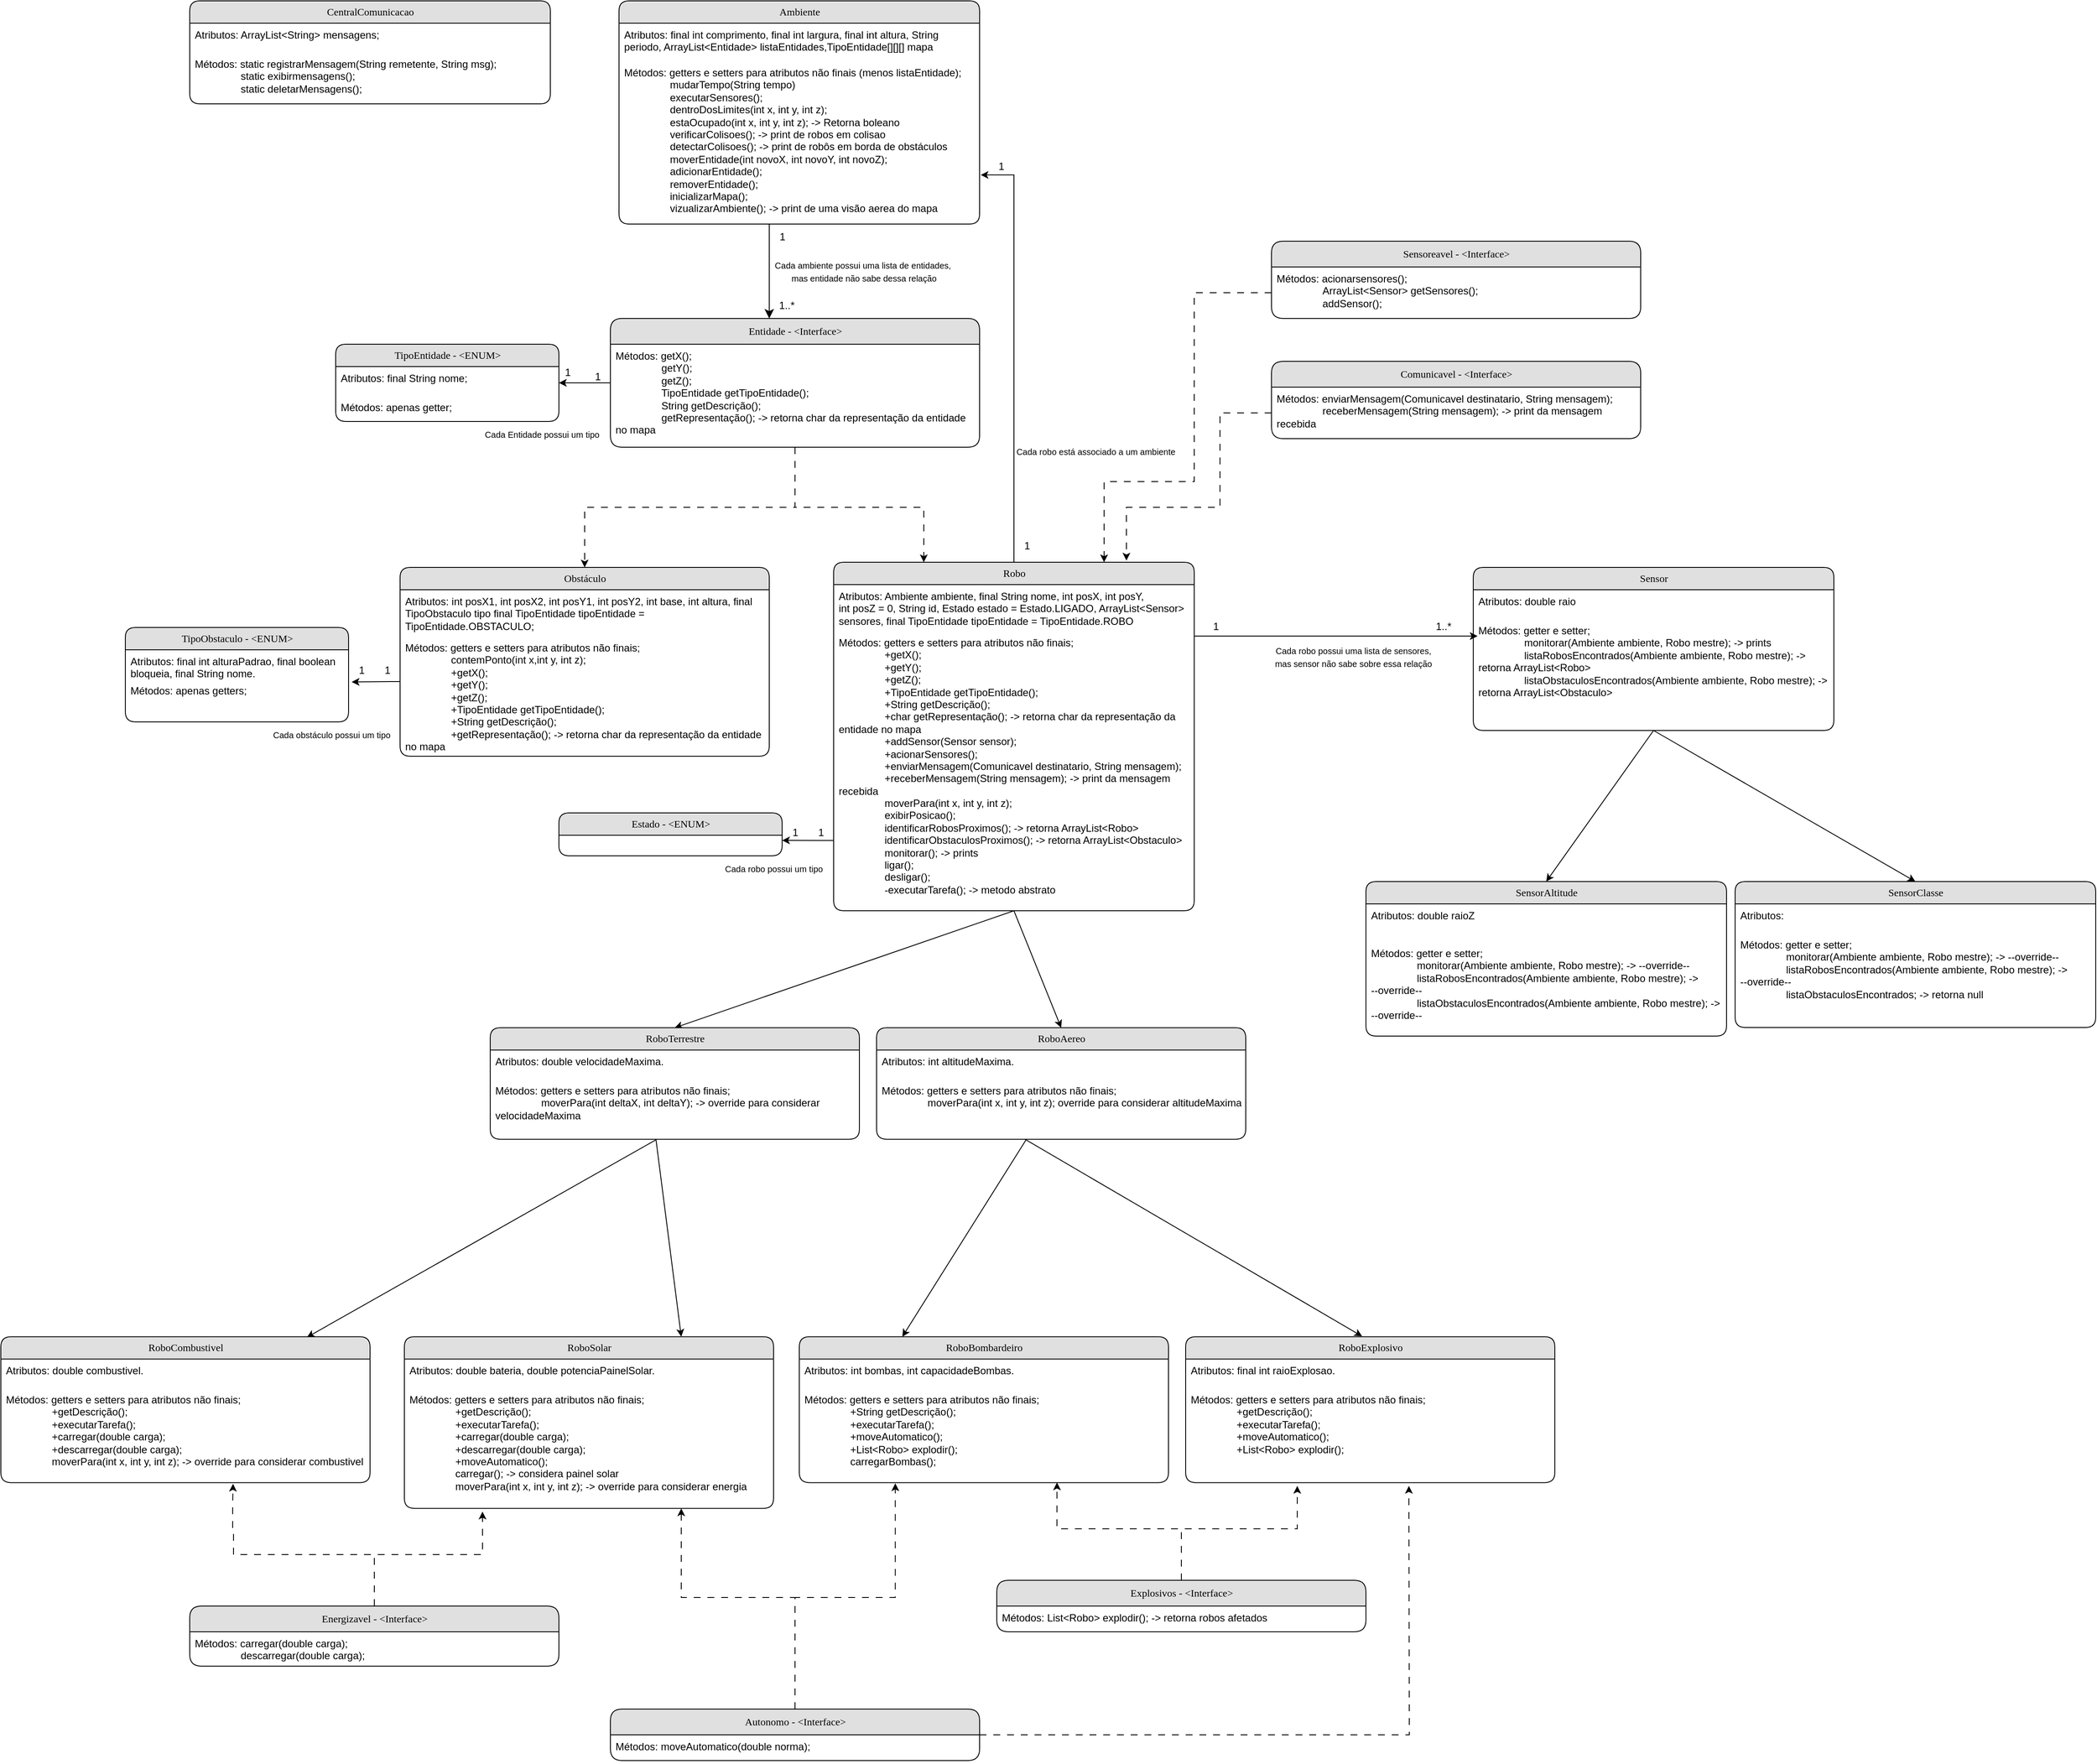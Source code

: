 <mxfile version="27.0.9">
  <diagram name="Page-1" id="b520641d-4fe3-3701-9064-5fc419738815">
    <mxGraphModel dx="6804" dy="3990" grid="1" gridSize="10" guides="1" tooltips="1" connect="1" arrows="1" fold="1" page="1" pageScale="1" pageWidth="1100" pageHeight="850" background="none" math="0" shadow="0">
      <root>
        <mxCell id="0" />
        <mxCell id="1" parent="0" />
        <mxCell id="21ea969265ad0168-6" value="Robo" style="swimlane;html=1;fontStyle=0;childLayout=stackLayout;horizontal=1;startSize=26;fillColor=#e0e0e0;horizontalStack=0;resizeParent=1;resizeLast=0;collapsible=1;marginBottom=0;swimlaneFillColor=#ffffff;align=center;rounded=1;shadow=0;comic=0;labelBackgroundColor=none;strokeWidth=1;fontFamily=Verdana;fontSize=12" parent="1" vertex="1">
          <mxGeometry x="350" y="64" width="420" height="406" as="geometry" />
        </mxCell>
        <mxCell id="21ea969265ad0168-7" value="Atributos: Ambiente ambiente, final String nome, int posX, int posY,&amp;nbsp;&lt;div&gt;int posZ = 0, String id, Estado estado = Estado.LIGADO, ArrayList&amp;lt;Sensor&amp;gt; sensores, final TipoEntidade tipoEntidade = TipoEntidade.ROBO&lt;/div&gt;" style="text;html=1;strokeColor=none;fillColor=none;spacingLeft=4;spacingRight=4;whiteSpace=wrap;overflow=hidden;rotatable=0;points=[[0,0.5],[1,0.5]];portConstraint=eastwest;" parent="21ea969265ad0168-6" vertex="1">
          <mxGeometry y="26" width="420" height="54" as="geometry" />
        </mxCell>
        <mxCell id="21ea969265ad0168-8" value="Métodos: getters e setters para atributos não finais;&lt;div&gt;&lt;span style=&quot;white-space: pre;&quot;&gt;&#x9;&lt;/span&gt;&lt;span style=&quot;white-space: pre;&quot;&gt;&#x9;&lt;/span&gt;+&lt;span style=&quot;background-color: transparent; color: light-dark(rgb(0, 0, 0), rgb(255, 255, 255));&quot;&gt;getX();&lt;/span&gt;&lt;/div&gt;&lt;div&gt;&lt;span style=&quot;white-space: pre;&quot;&gt;&#x9;&lt;/span&gt;&lt;span style=&quot;white-space: pre;&quot;&gt;&#x9;&lt;/span&gt;+getY();&lt;/div&gt;&lt;div&gt;&lt;span style=&quot;white-space: pre;&quot;&gt;&#x9;&lt;/span&gt;&lt;span style=&quot;white-space: pre;&quot;&gt;&#x9;&lt;/span&gt;+getZ();&lt;/div&gt;&lt;div&gt;&lt;span style=&quot;white-space: pre;&quot;&gt;&#x9;&lt;/span&gt;&lt;span style=&quot;white-space: pre;&quot;&gt;&#x9;&lt;/span&gt;+TipoEntidade getTipoEntidade();&lt;br&gt;&lt;/div&gt;&lt;div&gt;&lt;span style=&quot;white-space: pre;&quot;&gt;&#x9;&lt;/span&gt;&lt;span style=&quot;white-space: pre;&quot;&gt;&#x9;&lt;/span&gt;+String getDescrição();&lt;br&gt;&lt;/div&gt;&lt;div&gt;&lt;span style=&quot;white-space: pre;&quot;&gt;&#x9;&lt;/span&gt;&lt;span style=&quot;white-space: pre;&quot;&gt;&#x9;&lt;/span&gt;+char getRepresentação(); -&amp;gt; retorna char da representação da entidade no mapa&lt;/div&gt;&lt;div&gt;&lt;span style=&quot;white-space: pre;&quot;&gt;&#x9;&lt;/span&gt;&lt;span style=&quot;white-space: pre;&quot;&gt;&#x9;&lt;/span&gt;+addSensor(Sensor sensor);&lt;/div&gt;&lt;div&gt;&lt;span style=&quot;white-space: pre;&quot;&gt;&#x9;&lt;/span&gt;&lt;span style=&quot;white-space: pre;&quot;&gt;&#x9;&lt;/span&gt;+acionarSensores();&lt;br&gt;&lt;/div&gt;&lt;div&gt;&lt;span style=&quot;white-space: pre;&quot;&gt;&#x9;&lt;/span&gt;&lt;span style=&quot;white-space: pre;&quot;&gt;&#x9;&lt;/span&gt;+&lt;span style=&quot;background-color: transparent; color: light-dark(rgb(0, 0, 0), rgb(255, 255, 255));&quot;&gt;enviarMensagem(Comunicavel destinatario, String mensagem);&lt;/span&gt;&lt;br&gt;&lt;/div&gt;&lt;div&gt;&lt;span style=&quot;white-space: pre;&quot;&gt;&#x9;&lt;/span&gt;&lt;span style=&quot;white-space: pre;&quot;&gt;&#x9;&lt;/span&gt;+receberMensagem(String mensagem); -&amp;gt; print da mensagem recebida&lt;/div&gt;&lt;div&gt;&lt;span style=&quot;white-space: pre;&quot;&gt;&#x9;&lt;/span&gt;&lt;span style=&quot;white-space: pre;&quot;&gt;&#x9;&lt;/span&gt;moverPara(int x, int y, int z);&lt;/div&gt;&lt;div&gt;&lt;span style=&quot;white-space: pre;&quot;&gt;&#x9;&lt;/span&gt;&lt;span style=&quot;white-space: pre;&quot;&gt;&#x9;&lt;/span&gt;exibirPosicao();&lt;br&gt;&lt;/div&gt;&lt;div&gt;&lt;span style=&quot;white-space: pre;&quot;&gt;&#x9;&lt;/span&gt;&lt;span style=&quot;white-space: pre;&quot;&gt;&#x9;&lt;/span&gt;identificarRobosProximos(); -&amp;gt; retorna ArrayList&amp;lt;Robo&amp;gt;&lt;br&gt;&lt;/div&gt;&lt;div&gt;&lt;span style=&quot;white-space: pre;&quot;&gt;&#x9;&lt;/span&gt;&lt;span style=&quot;white-space: pre;&quot;&gt;&#x9;&lt;/span&gt;identificarObstaculosProximos(); -&amp;gt; retorna ArrayList&amp;lt;Obstaculo&amp;gt;&lt;/div&gt;&lt;div&gt;&lt;span style=&quot;white-space: pre;&quot;&gt;&#x9;&lt;/span&gt;&lt;span style=&quot;white-space: pre;&quot;&gt;&#x9;&lt;/span&gt;monitorar(); -&amp;gt; prints&lt;br&gt;&lt;/div&gt;&lt;div&gt;&lt;span style=&quot;white-space: pre;&quot;&gt;&#x9;&lt;/span&gt;&lt;span style=&quot;white-space: pre;&quot;&gt;&#x9;&lt;/span&gt;ligar();&lt;br&gt;&lt;/div&gt;&lt;div&gt;&lt;span style=&quot;white-space: pre;&quot;&gt;&#x9;&lt;/span&gt;&lt;span style=&quot;white-space: pre;&quot;&gt;&#x9;&lt;/span&gt;desligar();&lt;/div&gt;&lt;div&gt;&lt;span style=&quot;white-space: pre;&quot;&gt;&#x9;&lt;/span&gt;&lt;span style=&quot;white-space: pre;&quot;&gt;&#x9;&lt;/span&gt;-executarTarefa(); -&amp;gt; metodo abstrato&lt;/div&gt;" style="text;html=1;strokeColor=none;fillColor=none;spacingLeft=4;spacingRight=4;whiteSpace=wrap;overflow=hidden;rotatable=0;points=[[0,0.5],[1,0.5]];portConstraint=eastwest;" parent="21ea969265ad0168-6" vertex="1">
          <mxGeometry y="80" width="420" height="320" as="geometry" />
        </mxCell>
        <mxCell id="21ea969265ad0168-38" style="edgeStyle=orthogonalEdgeStyle;html=1;labelBackgroundColor=none;startFill=0;startSize=8;endFill=1;endSize=8;fontFamily=Verdana;fontSize=12;" parent="1" edge="1">
          <mxGeometry relative="1" as="geometry">
            <mxPoint x="275" y="-330" as="sourcePoint" />
            <mxPoint x="275" y="-220" as="targetPoint" />
          </mxGeometry>
        </mxCell>
        <mxCell id="RF-JgACQ2WRHvxZdJGNJ-1" value="Ambiente" style="swimlane;html=1;fontStyle=0;childLayout=stackLayout;horizontal=1;startSize=26;fillColor=#e0e0e0;horizontalStack=0;resizeParent=1;resizeLast=0;collapsible=1;marginBottom=0;swimlaneFillColor=#ffffff;align=center;rounded=1;shadow=0;comic=0;labelBackgroundColor=none;strokeWidth=1;fontFamily=Verdana;fontSize=12" parent="1" vertex="1">
          <mxGeometry x="100" y="-590" width="420" height="260" as="geometry" />
        </mxCell>
        <mxCell id="RF-JgACQ2WRHvxZdJGNJ-2" value="Atributos: final int comprimento, final int largura, final int altura, String periodo, ArrayList&amp;lt;Entidade&amp;gt; listaEntidades,TipoEntidade[][][] mapa" style="text;html=1;strokeColor=none;fillColor=none;spacingLeft=4;spacingRight=4;whiteSpace=wrap;overflow=hidden;rotatable=0;points=[[0,0.5],[1,0.5]];portConstraint=eastwest;" parent="RF-JgACQ2WRHvxZdJGNJ-1" vertex="1">
          <mxGeometry y="26" width="420" height="44" as="geometry" />
        </mxCell>
        <mxCell id="RF-JgACQ2WRHvxZdJGNJ-3" value="Métodos: getters e setters para atributos não finais (menos listaEntidade);&lt;div&gt;&lt;span style=&quot;white-space: pre;&quot;&gt;&#x9;&lt;/span&gt;&lt;span style=&quot;white-space: pre;&quot;&gt;&#x9;&lt;/span&gt;mudarTempo(String tempo)&lt;br&gt;&lt;div&gt;&lt;span style=&quot;white-space: pre;&quot;&gt;&#x9;&lt;/span&gt;&lt;span style=&quot;white-space: pre;&quot;&gt;&#x9;&lt;/span&gt;executarSensores();&lt;/div&gt;&lt;div&gt;&lt;span style=&quot;background-color: transparent; color: light-dark(rgb(0, 0, 0), rgb(255, 255, 255));&quot;&gt;&lt;span style=&quot;white-space: pre;&quot;&gt;&#x9;&lt;/span&gt;&lt;span style=&quot;white-space: pre;&quot;&gt;&#x9;&lt;/span&gt;dentroDosLimites(int x, int y, int z);&lt;/span&gt;&lt;/div&gt;&lt;div&gt;&lt;span style=&quot;background-color: transparent; color: light-dark(rgb(0, 0, 0), rgb(255, 255, 255));&quot;&gt;&lt;span style=&quot;white-space: pre;&quot;&gt;&#x9;&lt;/span&gt;&lt;span style=&quot;white-space: pre;&quot;&gt;&#x9;&lt;/span&gt;estaOcupado(int x, int y, int z); -&amp;gt; Retorna boleano&lt;br&gt;&lt;/span&gt;&lt;/div&gt;&lt;div&gt;&lt;span style=&quot;background-color: transparent; color: light-dark(rgb(0, 0, 0), rgb(255, 255, 255));&quot;&gt;&lt;span style=&quot;white-space: pre;&quot;&gt;&#x9;&lt;/span&gt;&lt;span style=&quot;white-space: pre;&quot;&gt;&#x9;&lt;/span&gt;verificarColisoes(); -&amp;gt; print de robos em colisao&lt;/span&gt;&lt;/div&gt;&lt;div&gt;&lt;span style=&quot;background-color: transparent; color: light-dark(rgb(0, 0, 0), rgb(255, 255, 255));&quot;&gt;&lt;span style=&quot;white-space: pre;&quot;&gt;&#x9;&lt;/span&gt;&lt;span style=&quot;white-space: pre;&quot;&gt;&#x9;&lt;/span&gt;detectarColisoes(); -&amp;gt; print de robôs em borda de obstáculos&lt;/span&gt;&lt;/div&gt;&lt;/div&gt;&lt;div&gt;&lt;span style=&quot;background-color: transparent; color: light-dark(rgb(0, 0, 0), rgb(255, 255, 255));&quot;&gt;&lt;span style=&quot;white-space: pre;&quot;&gt;&#x9;&lt;/span&gt;&lt;span style=&quot;white-space: pre;&quot;&gt;&#x9;&lt;/span&gt;moverEntidade(int novoX, int novoY, int novoZ);&lt;br&gt;&lt;/span&gt;&lt;/div&gt;&lt;div&gt;&lt;span style=&quot;background-color: transparent; color: light-dark(rgb(0, 0, 0), rgb(255, 255, 255));&quot;&gt;&lt;span style=&quot;white-space: pre;&quot;&gt;&#x9;&lt;/span&gt;&lt;span style=&quot;white-space: pre;&quot;&gt;&#x9;&lt;/span&gt;adicionarEntidade();&lt;br&gt;&lt;/span&gt;&lt;/div&gt;&lt;div&gt;&lt;span style=&quot;background-color: transparent; color: light-dark(rgb(0, 0, 0), rgb(255, 255, 255));&quot;&gt;&lt;span style=&quot;white-space: pre;&quot;&gt;&#x9;&lt;/span&gt;&lt;span style=&quot;white-space: pre;&quot;&gt;&#x9;&lt;/span&gt;removerEntidade();&lt;br&gt;&lt;/span&gt;&lt;/div&gt;&lt;div&gt;&lt;span style=&quot;background-color: transparent; color: light-dark(rgb(0, 0, 0), rgb(255, 255, 255));&quot;&gt;&lt;span style=&quot;white-space: pre;&quot;&gt;&#x9;&lt;/span&gt;&lt;span style=&quot;white-space: pre;&quot;&gt;&#x9;&lt;/span&gt;inicializarMapa();&lt;br&gt;&lt;/span&gt;&lt;/div&gt;&lt;div&gt;&lt;span style=&quot;background-color: transparent; color: light-dark(rgb(0, 0, 0), rgb(255, 255, 255));&quot;&gt;&lt;span style=&quot;white-space: pre;&quot;&gt;&#x9;&lt;/span&gt;&lt;span style=&quot;white-space: pre;&quot;&gt;&#x9;&lt;/span&gt;vizualizarAmbiente(); -&amp;gt; print de uma visão aerea do mapa&lt;br&gt;&lt;/span&gt;&lt;/div&gt;" style="text;html=1;strokeColor=none;fillColor=none;spacingLeft=4;spacingRight=4;whiteSpace=wrap;overflow=hidden;rotatable=0;points=[[0,0.5],[1,0.5]];portConstraint=eastwest;" parent="RF-JgACQ2WRHvxZdJGNJ-1" vertex="1">
          <mxGeometry y="70" width="420" height="190" as="geometry" />
        </mxCell>
        <mxCell id="RF-JgACQ2WRHvxZdJGNJ-5" value="Obstáculo" style="swimlane;html=1;fontStyle=0;childLayout=stackLayout;horizontal=1;startSize=26;fillColor=#e0e0e0;horizontalStack=0;resizeParent=1;resizeLast=0;collapsible=1;marginBottom=0;swimlaneFillColor=#ffffff;align=center;rounded=1;shadow=0;comic=0;labelBackgroundColor=none;strokeWidth=1;fontFamily=Verdana;fontSize=12" parent="1" vertex="1">
          <mxGeometry x="-155" y="70" width="430" height="220" as="geometry" />
        </mxCell>
        <mxCell id="RF-JgACQ2WRHvxZdJGNJ-6" value="Atributos: int posX1, int posX2, int posY1, int posY2, int base, int altura, final TipoObstaculo tipo final TipoEntidade tipoEntidade = TipoEntidade.OBSTACULO;" style="text;html=1;strokeColor=none;fillColor=none;spacingLeft=4;spacingRight=4;whiteSpace=wrap;overflow=hidden;rotatable=0;points=[[0,0.5],[1,0.5]];portConstraint=eastwest;" parent="RF-JgACQ2WRHvxZdJGNJ-5" vertex="1">
          <mxGeometry y="26" width="430" height="54" as="geometry" />
        </mxCell>
        <mxCell id="RF-JgACQ2WRHvxZdJGNJ-7" value="Métodos: getters e setters para atributos não finais;&lt;div&gt;&lt;span style=&quot;white-space: pre;&quot;&gt;&#x9;&lt;/span&gt;&lt;span style=&quot;white-space: pre;&quot;&gt;&#x9;&lt;/span&gt;contemPonto(int x,int y, int z);&lt;/div&gt;&lt;div&gt;&lt;span style=&quot;white-space: pre;&quot;&gt;&#x9;&lt;/span&gt;&lt;span style=&quot;white-space: pre;&quot;&gt;&#x9;&lt;/span&gt;+getX();&lt;div&gt;&lt;span style=&quot;white-space: pre;&quot;&gt;&#x9;&lt;/span&gt;&lt;span style=&quot;white-space: pre;&quot;&gt;&#x9;&lt;/span&gt;+getY();&lt;/div&gt;&lt;div&gt;&lt;span style=&quot;white-space: pre;&quot;&gt;&#x9;&lt;/span&gt;&lt;span style=&quot;white-space: pre;&quot;&gt;&#x9;&lt;/span&gt;+getZ();&lt;/div&gt;&lt;div&gt;&lt;span style=&quot;white-space: pre;&quot;&gt;&#x9;&lt;/span&gt;&lt;span style=&quot;white-space: pre;&quot;&gt;&#x9;&lt;/span&gt;+TipoEntidade getTipoEntidade();&lt;br&gt;&lt;/div&gt;&lt;div&gt;&lt;span style=&quot;white-space: pre;&quot;&gt;&#x9;&lt;/span&gt;&lt;span style=&quot;white-space: pre;&quot;&gt;&#x9;&lt;/span&gt;+String getDescrição();&lt;br&gt;&lt;/div&gt;&lt;div&gt;&lt;span style=&quot;white-space: pre;&quot;&gt;&#x9;&lt;/span&gt;&lt;span style=&quot;white-space: pre;&quot;&gt;&#x9;&lt;/span&gt;+getRepresentação(); -&amp;gt; retorna char da representação da entidade no mapa&lt;/div&gt;&lt;div&gt;&lt;br&gt;&lt;/div&gt;&lt;/div&gt;" style="text;html=1;strokeColor=none;fillColor=none;spacingLeft=4;spacingRight=4;whiteSpace=wrap;overflow=hidden;rotatable=0;points=[[0,0.5],[1,0.5]];portConstraint=eastwest;" parent="RF-JgACQ2WRHvxZdJGNJ-5" vertex="1">
          <mxGeometry y="80" width="430" height="140" as="geometry" />
        </mxCell>
        <mxCell id="RF-JgACQ2WRHvxZdJGNJ-11" value="TipoObstaculo - &amp;lt;ENUM&amp;gt;" style="swimlane;html=1;fontStyle=0;childLayout=stackLayout;horizontal=1;startSize=26;fillColor=#e0e0e0;horizontalStack=0;resizeParent=1;resizeLast=0;collapsible=1;marginBottom=0;swimlaneFillColor=#ffffff;align=center;rounded=1;shadow=0;comic=0;labelBackgroundColor=none;strokeWidth=1;fontFamily=Verdana;fontSize=12" parent="1" vertex="1">
          <mxGeometry x="-475" y="140" width="260" height="110" as="geometry" />
        </mxCell>
        <mxCell id="RF-JgACQ2WRHvxZdJGNJ-12" value="Atributos: final int alturaPadrao, final boolean bloqueia, final String nome." style="text;html=1;strokeColor=none;fillColor=none;spacingLeft=4;spacingRight=4;whiteSpace=wrap;overflow=hidden;rotatable=0;points=[[0,0.5],[1,0.5]];portConstraint=eastwest;" parent="RF-JgACQ2WRHvxZdJGNJ-11" vertex="1">
          <mxGeometry y="26" width="260" height="34" as="geometry" />
        </mxCell>
        <mxCell id="RF-JgACQ2WRHvxZdJGNJ-13" value="Métodos: apenas getters;" style="text;html=1;strokeColor=none;fillColor=none;spacingLeft=4;spacingRight=4;whiteSpace=wrap;overflow=hidden;rotatable=0;points=[[0,0.5],[1,0.5]];portConstraint=eastwest;" parent="RF-JgACQ2WRHvxZdJGNJ-11" vertex="1">
          <mxGeometry y="60" width="260" height="20" as="geometry" />
        </mxCell>
        <mxCell id="RF-JgACQ2WRHvxZdJGNJ-17" value="1&lt;div&gt;&lt;br&gt;&lt;/div&gt;" style="text;html=1;align=center;verticalAlign=middle;resizable=0;points=[];autosize=1;strokeColor=none;fillColor=none;" parent="1" vertex="1">
          <mxGeometry x="-185" y="177" width="30" height="40" as="geometry" />
        </mxCell>
        <mxCell id="RF-JgACQ2WRHvxZdJGNJ-18" value="1&lt;div&gt;&lt;br&gt;&lt;/div&gt;" style="text;html=1;align=center;verticalAlign=middle;resizable=0;points=[];autosize=1;strokeColor=none;fillColor=none;" parent="1" vertex="1">
          <mxGeometry x="-215" y="177" width="30" height="40" as="geometry" />
        </mxCell>
        <mxCell id="RF-JgACQ2WRHvxZdJGNJ-26" value="&lt;font style=&quot;&quot;&gt;&lt;font style=&quot;font-size: 10px;&quot;&gt;Cada ambiente possui uma lista de entidades,&amp;nbsp;&lt;/font&gt;&lt;/font&gt;&lt;div&gt;&lt;font style=&quot;&quot;&gt;&lt;font style=&quot;font-size: 10px;&quot;&gt;mas entidade não sabe dessa relação&lt;/font&gt;&lt;br&gt;&lt;/font&gt;&lt;/div&gt;" style="text;html=1;align=center;verticalAlign=middle;resizable=0;points=[];autosize=1;strokeColor=none;fillColor=none;" parent="1" vertex="1">
          <mxGeometry x="270" y="-295" width="230" height="40" as="geometry" />
        </mxCell>
        <mxCell id="RF-JgACQ2WRHvxZdJGNJ-28" value="&lt;font style=&quot;font-size: 10px;&quot;&gt;Cada obstáculo possui um tipo&lt;/font&gt;" style="text;html=1;align=center;verticalAlign=middle;resizable=0;points=[];autosize=1;strokeColor=none;fillColor=none;" parent="1" vertex="1">
          <mxGeometry x="-315" y="250" width="160" height="30" as="geometry" />
        </mxCell>
        <mxCell id="RF-JgACQ2WRHvxZdJGNJ-29" value="&lt;div&gt;&lt;font style=&quot;font-size: 10px;&quot;&gt;Cada robo está associado a um ambiente&lt;/font&gt;&lt;/div&gt;" style="text;html=1;align=center;verticalAlign=middle;resizable=0;points=[];autosize=1;strokeColor=none;fillColor=none;" parent="1" vertex="1">
          <mxGeometry x="550" y="-80" width="210" height="30" as="geometry" />
        </mxCell>
        <mxCell id="RF-JgACQ2WRHvxZdJGNJ-30" value="1" style="text;html=1;align=center;verticalAlign=middle;resizable=0;points=[];autosize=1;strokeColor=none;fillColor=none;" parent="1" vertex="1">
          <mxGeometry x="275" y="-330" width="30" height="30" as="geometry" />
        </mxCell>
        <mxCell id="RF-JgACQ2WRHvxZdJGNJ-31" value="1..*" style="text;html=1;align=center;verticalAlign=middle;resizable=0;points=[];autosize=1;strokeColor=none;fillColor=none;" parent="1" vertex="1">
          <mxGeometry x="275" y="-250" width="40" height="30" as="geometry" />
        </mxCell>
        <mxCell id="RF-JgACQ2WRHvxZdJGNJ-32" value="1&lt;div&gt;&lt;br&gt;&lt;/div&gt;" style="text;html=1;align=center;verticalAlign=middle;resizable=0;points=[];autosize=1;strokeColor=none;fillColor=none;" parent="1" vertex="1">
          <mxGeometry x="530" y="-410" width="30" height="40" as="geometry" />
        </mxCell>
        <mxCell id="RF-JgACQ2WRHvxZdJGNJ-33" value="1" style="text;html=1;align=center;verticalAlign=middle;resizable=0;points=[];autosize=1;strokeColor=none;fillColor=none;" parent="1" vertex="1">
          <mxGeometry x="560" y="30" width="30" height="30" as="geometry" />
        </mxCell>
        <mxCell id="RF-JgACQ2WRHvxZdJGNJ-34" value="Sensor" style="swimlane;html=1;fontStyle=0;childLayout=stackLayout;horizontal=1;startSize=26;fillColor=#e0e0e0;horizontalStack=0;resizeParent=1;resizeLast=0;collapsible=1;marginBottom=0;swimlaneFillColor=#ffffff;align=center;rounded=1;shadow=0;comic=0;labelBackgroundColor=none;strokeWidth=1;fontFamily=Verdana;fontSize=12" parent="1" vertex="1">
          <mxGeometry x="1095" y="70" width="420" height="190" as="geometry" />
        </mxCell>
        <mxCell id="RF-JgACQ2WRHvxZdJGNJ-35" value="Atributos: double raio" style="text;html=1;strokeColor=none;fillColor=none;spacingLeft=4;spacingRight=4;whiteSpace=wrap;overflow=hidden;rotatable=0;points=[[0,0.5],[1,0.5]];portConstraint=eastwest;" parent="RF-JgACQ2WRHvxZdJGNJ-34" vertex="1">
          <mxGeometry y="26" width="420" height="34" as="geometry" />
        </mxCell>
        <mxCell id="RF-JgACQ2WRHvxZdJGNJ-36" value="Métodos: getter e setter;&lt;div&gt;&lt;span style=&quot;white-space: pre;&quot;&gt;&#x9;&lt;/span&gt;&lt;span style=&quot;white-space: pre;&quot;&gt;&#x9;&lt;/span&gt;monitorar(Ambiente ambiente, Robo mestre); -&amp;gt; prints&lt;/div&gt;&lt;div&gt;&lt;span style=&quot;background-color: transparent; color: light-dark(rgb(0, 0, 0), rgb(255, 255, 255));&quot;&gt;&lt;span style=&quot;white-space: pre;&quot;&gt;&#x9;&lt;/span&gt;&lt;span style=&quot;white-space: pre;&quot;&gt;&#x9;&lt;/span&gt;listaRobosEncontrados&lt;/span&gt;&lt;span style=&quot;background-color: transparent; color: light-dark(rgb(0, 0, 0), rgb(255, 255, 255));&quot;&gt;(Ambiente ambiente, Robo mestre)&lt;/span&gt;&lt;span style=&quot;background-color: transparent; color: light-dark(rgb(0, 0, 0), rgb(255, 255, 255));&quot;&gt;; -&amp;gt; retorna ArrayList&amp;lt;Robo&amp;gt;&lt;/span&gt;&lt;/div&gt;&lt;div&gt;&lt;span style=&quot;background-color: transparent; color: light-dark(rgb(0, 0, 0), rgb(255, 255, 255));&quot;&gt;&lt;span style=&quot;white-space: pre;&quot;&gt;&#x9;&lt;/span&gt;&lt;span style=&quot;white-space: pre;&quot;&gt;&#x9;&lt;/span&gt;listaObstaculosEncontrados&lt;/span&gt;&lt;span style=&quot;background-color: transparent; color: light-dark(rgb(0, 0, 0), rgb(255, 255, 255));&quot;&gt;(Ambiente ambiente, Robo mestre)&lt;/span&gt;&lt;span style=&quot;background-color: transparent; color: light-dark(rgb(0, 0, 0), rgb(255, 255, 255));&quot;&gt;; -&amp;gt; retorna ArrayList&amp;lt;Obstaculo&amp;gt;&lt;/span&gt;&lt;/div&gt;&lt;div&gt;&lt;span style=&quot;white-space: pre;&quot;&gt;&#x9;&lt;/span&gt;&lt;span style=&quot;white-space: pre;&quot;&gt;&#x9;&lt;/span&gt;&lt;br&gt;&lt;/div&gt;&lt;div&gt;&lt;br&gt;&lt;div&gt;&lt;br&gt;&lt;/div&gt;&lt;/div&gt;" style="text;html=1;strokeColor=none;fillColor=none;spacingLeft=4;spacingRight=4;whiteSpace=wrap;overflow=hidden;rotatable=0;points=[[0,0.5],[1,0.5]];portConstraint=eastwest;" parent="RF-JgACQ2WRHvxZdJGNJ-34" vertex="1">
          <mxGeometry y="60" width="420" height="120" as="geometry" />
        </mxCell>
        <mxCell id="RF-JgACQ2WRHvxZdJGNJ-37" value="1" style="text;html=1;align=center;verticalAlign=middle;resizable=0;points=[];autosize=1;strokeColor=none;fillColor=none;" parent="1" vertex="1">
          <mxGeometry x="780" y="124" width="30" height="30" as="geometry" />
        </mxCell>
        <mxCell id="RF-JgACQ2WRHvxZdJGNJ-38" value="1..*" style="text;html=1;align=center;verticalAlign=middle;resizable=0;points=[];autosize=1;strokeColor=none;fillColor=none;" parent="1" vertex="1">
          <mxGeometry x="1040" y="124" width="40" height="30" as="geometry" />
        </mxCell>
        <mxCell id="RF-JgACQ2WRHvxZdJGNJ-40" value="&lt;font style=&quot;font-size: 10px;&quot;&gt;Cada robo possui uma lista de sensores,&lt;/font&gt;&lt;div&gt;&lt;font style=&quot;font-size: 10px;&quot;&gt;mas sensor não sabe sobre essa relação&lt;/font&gt;&lt;/div&gt;" style="text;html=1;align=center;verticalAlign=middle;resizable=0;points=[];autosize=1;strokeColor=none;fillColor=none;" parent="1" vertex="1">
          <mxGeometry x="850" y="154" width="210" height="40" as="geometry" />
        </mxCell>
        <mxCell id="RF-JgACQ2WRHvxZdJGNJ-41" value="" style="endArrow=classic;html=1;rounded=0;exitX=0.5;exitY=1;exitDx=0;exitDy=0;entryX=0.5;entryY=0;entryDx=0;entryDy=0;" parent="1" source="RF-JgACQ2WRHvxZdJGNJ-34" target="RF-JgACQ2WRHvxZdJGNJ-42" edge="1">
          <mxGeometry width="50" height="50" relative="1" as="geometry">
            <mxPoint x="1060" y="286" as="sourcePoint" />
            <mxPoint x="1520" y="436" as="targetPoint" />
          </mxGeometry>
        </mxCell>
        <mxCell id="RF-JgACQ2WRHvxZdJGNJ-42" value="SensorClasse" style="swimlane;html=1;fontStyle=0;childLayout=stackLayout;horizontal=1;startSize=26;fillColor=#e0e0e0;horizontalStack=0;resizeParent=1;resizeLast=0;collapsible=1;marginBottom=0;swimlaneFillColor=#ffffff;align=center;rounded=1;shadow=0;comic=0;labelBackgroundColor=none;strokeWidth=1;fontFamily=Verdana;fontSize=12" parent="1" vertex="1">
          <mxGeometry x="1400" y="436" width="420" height="170" as="geometry" />
        </mxCell>
        <mxCell id="RF-JgACQ2WRHvxZdJGNJ-43" value="Atributos:" style="text;html=1;strokeColor=none;fillColor=none;spacingLeft=4;spacingRight=4;whiteSpace=wrap;overflow=hidden;rotatable=0;points=[[0,0.5],[1,0.5]];portConstraint=eastwest;" parent="RF-JgACQ2WRHvxZdJGNJ-42" vertex="1">
          <mxGeometry y="26" width="420" height="34" as="geometry" />
        </mxCell>
        <mxCell id="RF-JgACQ2WRHvxZdJGNJ-44" value="Métodos: getter e setter;&lt;div&gt;&lt;span style=&quot;white-space: pre;&quot;&gt;&#x9;&lt;/span&gt;&lt;span style=&quot;white-space: pre;&quot;&gt;&#x9;&lt;/span&gt;monitorar(Ambiente ambiente, Robo mestre); -&amp;gt; --override--&lt;/div&gt;&lt;div&gt;&lt;span style=&quot;background-color: transparent; color: light-dark(rgb(0, 0, 0), rgb(255, 255, 255));&quot;&gt;&lt;span style=&quot;white-space: pre;&quot;&gt;&#x9;&lt;/span&gt;&lt;span style=&quot;white-space: pre;&quot;&gt;&#x9;&lt;/span&gt;listaRobosEncontrados&lt;/span&gt;&lt;span style=&quot;background-color: transparent; color: light-dark(rgb(0, 0, 0), rgb(255, 255, 255));&quot;&gt;(Ambiente ambiente, Robo mestre)&lt;/span&gt;&lt;span style=&quot;background-color: transparent; color: light-dark(rgb(0, 0, 0), rgb(255, 255, 255));&quot;&gt;; -&amp;gt;&amp;nbsp; &amp;nbsp; &amp;nbsp; &amp;nbsp; --override--&lt;/span&gt;&lt;/div&gt;&lt;div&gt;&lt;span style=&quot;background-color: transparent; color: light-dark(rgb(0, 0, 0), rgb(255, 255, 255));&quot;&gt;&lt;span style=&quot;white-space: pre;&quot;&gt;&#x9;&lt;/span&gt;&lt;span style=&quot;white-space: pre;&quot;&gt;&#x9;&lt;/span&gt;listaObstaculosEncontrados; -&amp;gt; retorna null&lt;/span&gt;&lt;/div&gt;&lt;div&gt;&lt;span style=&quot;white-space: pre;&quot;&gt;&#x9;&lt;/span&gt;&lt;span style=&quot;white-space: pre;&quot;&gt;&#x9;&lt;/span&gt;&lt;br&gt;&lt;/div&gt;&lt;div&gt;&lt;br&gt;&lt;div&gt;&lt;br&gt;&lt;/div&gt;&lt;/div&gt;" style="text;html=1;strokeColor=none;fillColor=none;spacingLeft=4;spacingRight=4;whiteSpace=wrap;overflow=hidden;rotatable=0;points=[[0,0.5],[1,0.5]];portConstraint=eastwest;" parent="RF-JgACQ2WRHvxZdJGNJ-42" vertex="1">
          <mxGeometry y="60" width="420" height="100" as="geometry" />
        </mxCell>
        <mxCell id="RF-JgACQ2WRHvxZdJGNJ-45" value="SensorAltitude" style="swimlane;html=1;fontStyle=0;childLayout=stackLayout;horizontal=1;startSize=26;fillColor=#e0e0e0;horizontalStack=0;resizeParent=1;resizeLast=0;collapsible=1;marginBottom=0;swimlaneFillColor=#ffffff;align=center;rounded=1;shadow=0;comic=0;labelBackgroundColor=none;strokeWidth=1;fontFamily=Verdana;fontSize=12" parent="1" vertex="1">
          <mxGeometry x="970" y="436" width="420" height="180" as="geometry" />
        </mxCell>
        <mxCell id="RF-JgACQ2WRHvxZdJGNJ-46" value="Atributos: double raioZ" style="text;html=1;strokeColor=none;fillColor=none;spacingLeft=4;spacingRight=4;whiteSpace=wrap;overflow=hidden;rotatable=0;points=[[0,0.5],[1,0.5]];portConstraint=eastwest;" parent="RF-JgACQ2WRHvxZdJGNJ-45" vertex="1">
          <mxGeometry y="26" width="420" height="44" as="geometry" />
        </mxCell>
        <mxCell id="RF-JgACQ2WRHvxZdJGNJ-47" value="Métodos: getter e setter;&lt;div&gt;&lt;span style=&quot;white-space: pre;&quot;&gt;&#x9;&lt;/span&gt;&lt;span style=&quot;white-space: pre;&quot;&gt;&#x9;&lt;/span&gt;monitorar(Ambiente ambiente, Robo mestre); -&amp;gt; --override--&lt;div&gt;&lt;span style=&quot;background-color: transparent; color: light-dark(rgb(0, 0, 0), rgb(255, 255, 255));&quot;&gt;&lt;span style=&quot;white-space: pre;&quot;&gt;&#x9;&lt;/span&gt;&lt;span style=&quot;white-space: pre;&quot;&gt;&#x9;&lt;/span&gt;listaRobosEncontrados&lt;/span&gt;&lt;span style=&quot;background-color: transparent; color: light-dark(rgb(0, 0, 0), rgb(255, 255, 255));&quot;&gt;(Ambiente ambiente, Robo mestre)&lt;/span&gt;&lt;span style=&quot;background-color: transparent; color: light-dark(rgb(0, 0, 0), rgb(255, 255, 255));&quot;&gt;; -&amp;gt;&amp;nbsp; &amp;nbsp; &amp;nbsp; &amp;nbsp; --override--&lt;/span&gt;&lt;/div&gt;&lt;div&gt;&lt;span style=&quot;background-color: transparent; color: light-dark(rgb(0, 0, 0), rgb(255, 255, 255));&quot;&gt;&lt;span style=&quot;white-space: pre;&quot;&gt;&#x9;&lt;/span&gt;&lt;span style=&quot;white-space: pre;&quot;&gt;&#x9;&lt;/span&gt;listaObstaculosEncontrados&lt;/span&gt;&lt;span style=&quot;background-color: transparent; color: light-dark(rgb(0, 0, 0), rgb(255, 255, 255));&quot;&gt;(Ambiente ambiente, Robo mestre)&lt;/span&gt;&lt;span style=&quot;background-color: transparent; color: light-dark(rgb(0, 0, 0), rgb(255, 255, 255));&quot;&gt;; -&amp;gt; --override--&amp;nbsp;&amp;nbsp;&lt;/span&gt;&lt;/div&gt;&lt;div&gt;&lt;span style=&quot;white-space: pre;&quot;&gt;&#x9;&lt;/span&gt;&lt;span style=&quot;white-space: pre;&quot;&gt;&#x9;&lt;/span&gt;&lt;br&gt;&lt;/div&gt;&lt;div&gt;&lt;br&gt;&lt;div&gt;&lt;br&gt;&lt;/div&gt;&lt;/div&gt;&lt;/div&gt;" style="text;html=1;strokeColor=none;fillColor=none;spacingLeft=4;spacingRight=4;whiteSpace=wrap;overflow=hidden;rotatable=0;points=[[0,0.5],[1,0.5]];portConstraint=eastwest;" parent="RF-JgACQ2WRHvxZdJGNJ-45" vertex="1">
          <mxGeometry y="70" width="420" height="110" as="geometry" />
        </mxCell>
        <mxCell id="RF-JgACQ2WRHvxZdJGNJ-48" value="" style="endArrow=classic;html=1;rounded=0;entryX=0.5;entryY=0;entryDx=0;entryDy=0;exitX=0.5;exitY=1;exitDx=0;exitDy=0;" parent="1" source="RF-JgACQ2WRHvxZdJGNJ-34" target="RF-JgACQ2WRHvxZdJGNJ-45" edge="1">
          <mxGeometry width="50" height="50" relative="1" as="geometry">
            <mxPoint x="1320" y="256" as="sourcePoint" />
            <mxPoint x="1440" y="436" as="targetPoint" />
          </mxGeometry>
        </mxCell>
        <mxCell id="RF-JgACQ2WRHvxZdJGNJ-50" value="" style="endArrow=classic;html=1;rounded=0;entryX=0.5;entryY=0;entryDx=0;entryDy=0;" parent="1" target="RF-JgACQ2WRHvxZdJGNJ-51" edge="1">
          <mxGeometry width="50" height="50" relative="1" as="geometry">
            <mxPoint x="560" y="470" as="sourcePoint" />
            <mxPoint x="570" y="536.24" as="targetPoint" />
          </mxGeometry>
        </mxCell>
        <mxCell id="RF-JgACQ2WRHvxZdJGNJ-51" value="RoboTerrestre" style="swimlane;html=1;fontStyle=0;childLayout=stackLayout;horizontal=1;startSize=26;fillColor=#e0e0e0;horizontalStack=0;resizeParent=1;resizeLast=0;collapsible=1;marginBottom=0;swimlaneFillColor=#ffffff;align=center;rounded=1;shadow=0;comic=0;labelBackgroundColor=none;strokeWidth=1;fontFamily=Verdana;fontSize=12" parent="1" vertex="1">
          <mxGeometry x="-50" y="606.24" width="430" height="130" as="geometry" />
        </mxCell>
        <mxCell id="RF-JgACQ2WRHvxZdJGNJ-52" value="Atributos: double velocidadeMaxima." style="text;html=1;strokeColor=none;fillColor=none;spacingLeft=4;spacingRight=4;whiteSpace=wrap;overflow=hidden;rotatable=0;points=[[0,0.5],[1,0.5]];portConstraint=eastwest;" parent="RF-JgACQ2WRHvxZdJGNJ-51" vertex="1">
          <mxGeometry y="26" width="430" height="34" as="geometry" />
        </mxCell>
        <mxCell id="RF-JgACQ2WRHvxZdJGNJ-53" value="Métodos: getters e setters para atributos não finais;&lt;div&gt;&lt;span style=&quot;white-space: pre;&quot;&gt;&#x9;&lt;/span&gt;&lt;span style=&quot;white-space: pre;&quot;&gt;&#x9;&lt;/span&gt;moverPara(int deltaX, int deltaY); -&amp;gt; override para considerar velocidadeMaxima&lt;/div&gt;&lt;div&gt;&lt;br&gt;&lt;/div&gt;&lt;div&gt;&lt;div&gt;&lt;br&gt;&lt;/div&gt;&lt;/div&gt;" style="text;html=1;strokeColor=none;fillColor=none;spacingLeft=4;spacingRight=4;whiteSpace=wrap;overflow=hidden;rotatable=0;points=[[0,0.5],[1,0.5]];portConstraint=eastwest;" parent="RF-JgACQ2WRHvxZdJGNJ-51" vertex="1">
          <mxGeometry y="60" width="430" height="70" as="geometry" />
        </mxCell>
        <mxCell id="RF-JgACQ2WRHvxZdJGNJ-54" value="RoboAereo" style="swimlane;html=1;fontStyle=0;childLayout=stackLayout;horizontal=1;startSize=26;fillColor=#e0e0e0;horizontalStack=0;resizeParent=1;resizeLast=0;collapsible=1;marginBottom=0;swimlaneFillColor=#ffffff;align=center;rounded=1;shadow=0;comic=0;labelBackgroundColor=none;strokeWidth=1;fontFamily=Verdana;fontSize=12" parent="1" vertex="1">
          <mxGeometry x="400" y="606.24" width="430" height="130" as="geometry" />
        </mxCell>
        <mxCell id="RF-JgACQ2WRHvxZdJGNJ-55" value="Atributos: int altitudeMaxima." style="text;html=1;strokeColor=none;fillColor=none;spacingLeft=4;spacingRight=4;whiteSpace=wrap;overflow=hidden;rotatable=0;points=[[0,0.5],[1,0.5]];portConstraint=eastwest;" parent="RF-JgACQ2WRHvxZdJGNJ-54" vertex="1">
          <mxGeometry y="26" width="430" height="34" as="geometry" />
        </mxCell>
        <mxCell id="RF-JgACQ2WRHvxZdJGNJ-56" value="Métodos: getters e setters para atributos não finais;&lt;div&gt;&lt;span style=&quot;white-space: pre;&quot;&gt;&#x9;&lt;/span&gt;&lt;span style=&quot;white-space: pre;&quot;&gt;&#x9;&lt;/span&gt;moverPara(int x, int y, int z); override para considerar altitudeMaxima&lt;/div&gt;&lt;div&gt;&lt;br&gt;&lt;/div&gt;&lt;div&gt;&lt;br&gt;&lt;/div&gt;&lt;div&gt;&lt;span style=&quot;white-space: pre;&quot;&gt;&#x9;&lt;/span&gt;&lt;span style=&quot;white-space: pre;&quot;&gt;&#x9;&lt;/span&gt;&lt;br&gt;&lt;/div&gt;&lt;div&gt;&lt;br&gt;&lt;div&gt;&lt;br&gt;&lt;/div&gt;&lt;/div&gt;" style="text;html=1;strokeColor=none;fillColor=none;spacingLeft=4;spacingRight=4;whiteSpace=wrap;overflow=hidden;rotatable=0;points=[[0,0.5],[1,0.5]];portConstraint=eastwest;" parent="RF-JgACQ2WRHvxZdJGNJ-54" vertex="1">
          <mxGeometry y="60" width="430" height="70" as="geometry" />
        </mxCell>
        <mxCell id="RF-JgACQ2WRHvxZdJGNJ-63" value="" style="endArrow=classic;html=1;rounded=0;entryX=0.5;entryY=0;entryDx=0;entryDy=0;exitX=0.5;exitY=1.019;exitDx=0;exitDy=0;exitPerimeter=0;" parent="1" source="21ea969265ad0168-8" target="RF-JgACQ2WRHvxZdJGNJ-54" edge="1">
          <mxGeometry width="50" height="50" relative="1" as="geometry">
            <mxPoint x="550" y="540" as="sourcePoint" />
            <mxPoint x="490" y="536.24" as="targetPoint" />
          </mxGeometry>
        </mxCell>
        <mxCell id="RF-JgACQ2WRHvxZdJGNJ-69" value="" style="endArrow=classic;html=1;rounded=0;exitX=0.45;exitY=1.005;exitDx=0;exitDy=0;exitPerimeter=0;entryX=0.829;entryY=0.004;entryDx=0;entryDy=0;entryPerimeter=0;" parent="1" source="RF-JgACQ2WRHvxZdJGNJ-53" target="RF-JgACQ2WRHvxZdJGNJ-71" edge="1">
          <mxGeometry width="50" height="50" relative="1" as="geometry">
            <mxPoint x="560" y="756.24" as="sourcePoint" />
            <mxPoint x="-50" y="966.24" as="targetPoint" />
          </mxGeometry>
        </mxCell>
        <mxCell id="RF-JgACQ2WRHvxZdJGNJ-70" value="" style="endArrow=classic;html=1;rounded=0;exitX=0.449;exitY=1.005;exitDx=0;exitDy=0;exitPerimeter=0;entryX=0.75;entryY=0;entryDx=0;entryDy=0;" parent="1" source="RF-JgACQ2WRHvxZdJGNJ-53" target="RF-JgACQ2WRHvxZdJGNJ-74" edge="1">
          <mxGeometry width="50" height="50" relative="1" as="geometry">
            <mxPoint x="190" y="846.24" as="sourcePoint" />
            <mxPoint x="250" y="966.24" as="targetPoint" />
          </mxGeometry>
        </mxCell>
        <mxCell id="RF-JgACQ2WRHvxZdJGNJ-71" value="RoboCombustivel" style="swimlane;html=1;fontStyle=0;childLayout=stackLayout;horizontal=1;startSize=26;fillColor=#e0e0e0;horizontalStack=0;resizeParent=1;resizeLast=0;collapsible=1;marginBottom=0;swimlaneFillColor=#ffffff;align=center;rounded=1;shadow=0;comic=0;labelBackgroundColor=none;strokeWidth=1;fontFamily=Verdana;fontSize=12" parent="1" vertex="1">
          <mxGeometry x="-620" y="966.24" width="430" height="170" as="geometry" />
        </mxCell>
        <mxCell id="RF-JgACQ2WRHvxZdJGNJ-72" value="Atributos: double combustivel." style="text;html=1;strokeColor=none;fillColor=none;spacingLeft=4;spacingRight=4;whiteSpace=wrap;overflow=hidden;rotatable=0;points=[[0,0.5],[1,0.5]];portConstraint=eastwest;" parent="RF-JgACQ2WRHvxZdJGNJ-71" vertex="1">
          <mxGeometry y="26" width="430" height="34" as="geometry" />
        </mxCell>
        <mxCell id="RF-JgACQ2WRHvxZdJGNJ-73" value="Métodos: getters e setters para atributos não finais;&lt;div&gt;&lt;span style=&quot;white-space: pre;&quot;&gt;&#x9;&lt;/span&gt;&lt;span style=&quot;white-space: pre;&quot;&gt;&#x9;&lt;/span&gt;+getDescrição();&lt;/div&gt;&lt;div&gt;&lt;span style=&quot;background-color: transparent; color: light-dark(rgb(0, 0, 0), rgb(255, 255, 255)); white-space: pre;&quot;&gt;&#x9;&lt;/span&gt;&lt;span style=&quot;background-color: transparent; color: light-dark(rgb(0, 0, 0), rgb(255, 255, 255)); white-space: pre;&quot;&gt;&#x9;&lt;/span&gt;&lt;span style=&quot;background-color: transparent; color: light-dark(rgb(0, 0, 0), rgb(255, 255, 255));&quot;&gt;+executarTarefa();&lt;/span&gt;&lt;/div&gt;&lt;div&gt;&lt;div&gt;&lt;span style=&quot;white-space: pre;&quot;&gt;&#x9;&lt;/span&gt;&lt;span style=&quot;white-space: pre;&quot;&gt;&#x9;&lt;/span&gt;+carregar(&lt;span style=&quot;background-color: transparent; color: light-dark(rgb(0, 0, 0), rgb(255, 255, 255));&quot;&gt;double carga&lt;/span&gt;&lt;span style=&quot;background-color: transparent; color: light-dark(rgb(0, 0, 0), rgb(255, 255, 255));&quot;&gt;);&lt;/span&gt;&lt;/div&gt;&lt;div&gt;&lt;span style=&quot;white-space: pre;&quot;&gt;&#x9;&lt;/span&gt;&lt;span style=&quot;white-space: pre;&quot;&gt;&#x9;&lt;/span&gt;+descarregar(&lt;span style=&quot;background-color: transparent; color: light-dark(rgb(0, 0, 0), rgb(255, 255, 255));&quot;&gt;double carga&lt;/span&gt;&lt;span style=&quot;background-color: transparent; color: light-dark(rgb(0, 0, 0), rgb(255, 255, 255));&quot;&gt;);&lt;/span&gt;&lt;/div&gt;&lt;/div&gt;&lt;div&gt;&lt;span style=&quot;white-space: pre;&quot;&gt;&#x9;&lt;/span&gt;&lt;span style=&quot;white-space: pre;&quot;&gt;&#x9;&lt;/span&gt;moverPara(int x, int y, int z); -&amp;gt; override para considerar combustivel&lt;/div&gt;" style="text;html=1;strokeColor=none;fillColor=none;spacingLeft=4;spacingRight=4;whiteSpace=wrap;overflow=hidden;rotatable=0;points=[[0,0.5],[1,0.5]];portConstraint=eastwest;" parent="RF-JgACQ2WRHvxZdJGNJ-71" vertex="1">
          <mxGeometry y="60" width="430" height="110" as="geometry" />
        </mxCell>
        <mxCell id="RF-JgACQ2WRHvxZdJGNJ-74" value="RoboSolar" style="swimlane;html=1;fontStyle=0;childLayout=stackLayout;horizontal=1;startSize=26;fillColor=#e0e0e0;horizontalStack=0;resizeParent=1;resizeLast=0;collapsible=1;marginBottom=0;swimlaneFillColor=#ffffff;align=center;rounded=1;shadow=0;comic=0;labelBackgroundColor=none;strokeWidth=1;fontFamily=Verdana;fontSize=12" parent="1" vertex="1">
          <mxGeometry x="-150" y="966.24" width="430" height="200" as="geometry" />
        </mxCell>
        <mxCell id="RF-JgACQ2WRHvxZdJGNJ-75" value="Atributos:&amp;nbsp;&lt;span style=&quot;background-color: transparent; color: light-dark(rgb(0, 0, 0), rgb(255, 255, 255));&quot;&gt;double bateria, double potenciaPainelSolar.&lt;/span&gt;" style="text;html=1;strokeColor=none;fillColor=none;spacingLeft=4;spacingRight=4;whiteSpace=wrap;overflow=hidden;rotatable=0;points=[[0,0.5],[1,0.5]];portConstraint=eastwest;" parent="RF-JgACQ2WRHvxZdJGNJ-74" vertex="1">
          <mxGeometry y="26" width="430" height="34" as="geometry" />
        </mxCell>
        <mxCell id="RF-JgACQ2WRHvxZdJGNJ-76" value="Métodos: getters e setters para atributos não finais;&lt;div&gt;&lt;span style=&quot;white-space: pre;&quot;&gt;&#x9;&lt;/span&gt;&lt;span style=&quot;white-space: pre;&quot;&gt;&#x9;&lt;/span&gt;&lt;span style=&quot;background-color: transparent; color: light-dark(rgb(0, 0, 0), rgb(255, 255, 255));&quot;&gt;+getDescrição();&lt;/span&gt;&lt;/div&gt;&lt;div&gt;&lt;span style=&quot;white-space: pre;&quot;&gt;&#x9;&lt;/span&gt;&lt;span style=&quot;white-space: pre;&quot;&gt;&#x9;&lt;/span&gt;+executarTarefa();&lt;/div&gt;&lt;div&gt;&lt;div&gt;&lt;span style=&quot;white-space: pre;&quot;&gt;&#x9;&lt;/span&gt;&lt;span style=&quot;white-space: pre;&quot;&gt;&#x9;&lt;/span&gt;+carregar(double carga);&lt;br&gt;&lt;/div&gt;&lt;div&gt;&lt;span style=&quot;white-space: pre;&quot;&gt;&#x9;&lt;/span&gt;&lt;span style=&quot;white-space: pre;&quot;&gt;&#x9;&lt;/span&gt;+descarregar(&lt;span style=&quot;background-color: transparent; color: light-dark(rgb(0, 0, 0), rgb(255, 255, 255));&quot;&gt;double carga&lt;/span&gt;&lt;span style=&quot;background-color: transparent; color: light-dark(rgb(0, 0, 0), rgb(255, 255, 255));&quot;&gt;);&lt;/span&gt;&lt;/div&gt;&lt;/div&gt;&lt;div&gt;&lt;span style=&quot;background-color: transparent; color: light-dark(rgb(0, 0, 0), rgb(255, 255, 255));&quot;&gt;&lt;span style=&quot;white-space: pre;&quot;&gt;&#x9;&lt;/span&gt;&lt;span style=&quot;white-space: pre;&quot;&gt;&#x9;&lt;/span&gt;+moveAutomatico();&lt;/span&gt;&lt;/div&gt;&lt;div&gt;&lt;span style=&quot;background-color: transparent; color: light-dark(rgb(0, 0, 0), rgb(255, 255, 255));&quot;&gt;&lt;span style=&quot;white-space: pre;&quot;&gt;&#x9;&lt;span style=&quot;white-space: pre;&quot;&gt;&#x9;&lt;/span&gt;&lt;/span&gt;carregar(); -&amp;gt; considera painel solar&lt;/span&gt;&lt;/div&gt;&lt;div&gt;&lt;span style=&quot;white-space: pre;&quot;&gt;&#x9;&lt;/span&gt;&lt;span style=&quot;white-space: pre;&quot;&gt;&#x9;&lt;/span&gt;moverPara(int x, int y, int z); -&amp;gt; override para considerar energia&lt;/div&gt;" style="text;html=1;strokeColor=none;fillColor=none;spacingLeft=4;spacingRight=4;whiteSpace=wrap;overflow=hidden;rotatable=0;points=[[0,0.5],[1,0.5]];portConstraint=eastwest;" parent="RF-JgACQ2WRHvxZdJGNJ-74" vertex="1">
          <mxGeometry y="60" width="430" height="120" as="geometry" />
        </mxCell>
        <mxCell id="RF-JgACQ2WRHvxZdJGNJ-77" value="" style="endArrow=classic;html=1;rounded=0;exitX=0.406;exitY=0.998;exitDx=0;exitDy=0;exitPerimeter=0;" parent="1" source="RF-JgACQ2WRHvxZdJGNJ-56" edge="1">
          <mxGeometry width="50" height="50" relative="1" as="geometry">
            <mxPoint x="510" y="896.24" as="sourcePoint" />
            <mxPoint x="430" y="966.24" as="targetPoint" />
          </mxGeometry>
        </mxCell>
        <mxCell id="RF-JgACQ2WRHvxZdJGNJ-85" value="RoboBombardeiro" style="swimlane;html=1;fontStyle=0;childLayout=stackLayout;horizontal=1;startSize=26;fillColor=#e0e0e0;horizontalStack=0;resizeParent=1;resizeLast=0;collapsible=1;marginBottom=0;swimlaneFillColor=#ffffff;align=center;rounded=1;shadow=0;comic=0;labelBackgroundColor=none;strokeWidth=1;fontFamily=Verdana;fontSize=12" parent="1" vertex="1">
          <mxGeometry x="310" y="966.24" width="430" height="170" as="geometry" />
        </mxCell>
        <mxCell id="RF-JgACQ2WRHvxZdJGNJ-86" value="Atributos: int bombas, int capacidadeBombas." style="text;html=1;strokeColor=none;fillColor=none;spacingLeft=4;spacingRight=4;whiteSpace=wrap;overflow=hidden;rotatable=0;points=[[0,0.5],[1,0.5]];portConstraint=eastwest;" parent="RF-JgACQ2WRHvxZdJGNJ-85" vertex="1">
          <mxGeometry y="26" width="430" height="34" as="geometry" />
        </mxCell>
        <mxCell id="RF-JgACQ2WRHvxZdJGNJ-87" value="Métodos: getters e setters para atributos não finais;&lt;div&gt;&lt;span style=&quot;white-space: pre;&quot;&gt;&#x9;&lt;/span&gt;&lt;span style=&quot;white-space: pre;&quot;&gt;&#x9;&lt;/span&gt;&lt;span style=&quot;background-color: transparent; color: light-dark(rgb(0, 0, 0), rgb(255, 255, 255));&quot;&gt;+&lt;/span&gt;&lt;span style=&quot;background-color: transparent; color: light-dark(rgb(0, 0, 0), rgb(255, 255, 255));&quot;&gt;String getDescrição();&lt;/span&gt;&lt;br&gt;&lt;/div&gt;&lt;div&gt;&lt;span style=&quot;white-space: pre;&quot;&gt;&#x9;&lt;/span&gt;&lt;span style=&quot;white-space: pre;&quot;&gt;&#x9;&lt;/span&gt;+executarTarefa();&lt;/div&gt;&lt;div&gt;&lt;span style=&quot;background-color: transparent; color: light-dark(rgb(0, 0, 0), rgb(255, 255, 255));&quot;&gt;&lt;span style=&quot;white-space: pre;&quot;&gt;&#x9;&lt;/span&gt;&lt;span style=&quot;white-space: pre;&quot;&gt;&#x9;&lt;/span&gt;+moveAutomatico();&lt;/span&gt;&lt;/div&gt;&lt;div&gt;&lt;span style=&quot;background-color: transparent; color: light-dark(rgb(0, 0, 0), rgb(255, 255, 255));&quot;&gt;&lt;span style=&quot;white-space: pre;&quot;&gt;&#x9;&lt;/span&gt;&lt;span style=&quot;white-space: pre;&quot;&gt;&#x9;&lt;/span&gt;+&lt;/span&gt;&lt;span style=&quot;background-color: transparent; color: light-dark(rgb(0, 0, 0), rgb(255, 255, 255));&quot;&gt;List&amp;lt;Robo&amp;gt;&amp;nbsp;&lt;/span&gt;&lt;span style=&quot;background-color: transparent; color: light-dark(rgb(0, 0, 0), rgb(255, 255, 255));&quot;&gt;explodir();&lt;/span&gt;&lt;/div&gt;&lt;div&gt;&lt;span style=&quot;background-color: transparent; color: light-dark(rgb(0, 0, 0), rgb(255, 255, 255));&quot;&gt;&lt;span style=&quot;white-space: pre;&quot;&gt;&#x9;&lt;/span&gt;&lt;span style=&quot;white-space: pre;&quot;&gt;&#x9;&lt;/span&gt;carregarBombas();&lt;/span&gt;&lt;/div&gt;&lt;div&gt;&lt;span style=&quot;background-color: transparent; color: light-dark(rgb(0, 0, 0), rgb(255, 255, 255));&quot;&gt;&lt;br&gt;&lt;/span&gt;&lt;/div&gt;" style="text;html=1;strokeColor=none;fillColor=none;spacingLeft=4;spacingRight=4;whiteSpace=wrap;overflow=hidden;rotatable=0;points=[[0,0.5],[1,0.5]];portConstraint=eastwest;" parent="RF-JgACQ2WRHvxZdJGNJ-85" vertex="1">
          <mxGeometry y="60" width="430" height="110" as="geometry" />
        </mxCell>
        <mxCell id="RF-JgACQ2WRHvxZdJGNJ-88" value="RoboExplosivo" style="swimlane;html=1;fontStyle=0;childLayout=stackLayout;horizontal=1;startSize=26;fillColor=#e0e0e0;horizontalStack=0;resizeParent=1;resizeLast=0;collapsible=1;marginBottom=0;swimlaneFillColor=#ffffff;align=center;rounded=1;shadow=0;comic=0;labelBackgroundColor=none;strokeWidth=1;fontFamily=Verdana;fontSize=12" parent="1" vertex="1">
          <mxGeometry x="760" y="966.24" width="430" height="170" as="geometry" />
        </mxCell>
        <mxCell id="RF-JgACQ2WRHvxZdJGNJ-89" value="Atributos: final int raioExplosao." style="text;html=1;strokeColor=none;fillColor=none;spacingLeft=4;spacingRight=4;whiteSpace=wrap;overflow=hidden;rotatable=0;points=[[0,0.5],[1,0.5]];portConstraint=eastwest;" parent="RF-JgACQ2WRHvxZdJGNJ-88" vertex="1">
          <mxGeometry y="26" width="430" height="34" as="geometry" />
        </mxCell>
        <mxCell id="RF-JgACQ2WRHvxZdJGNJ-90" value="Métodos: getters e setters para atributos não finais;&lt;div&gt;&lt;div&gt;&lt;span style=&quot;white-space: pre;&quot;&gt;&#x9;&lt;/span&gt;&lt;span style=&quot;white-space: pre;&quot;&gt;&#x9;&lt;/span&gt;&lt;span style=&quot;background-color: transparent; color: light-dark(rgb(0, 0, 0), rgb(255, 255, 255));&quot;&gt;+getDescrição();&lt;/span&gt;&lt;br&gt;&lt;/div&gt;&lt;div&gt;&lt;span style=&quot;white-space: pre;&quot;&gt;&#x9;&lt;/span&gt;&lt;span style=&quot;white-space: pre;&quot;&gt;&#x9;&lt;/span&gt;+executarTarefa();&lt;/div&gt;&lt;div&gt;&lt;span style=&quot;background-color: transparent; color: light-dark(rgb(0, 0, 0), rgb(255, 255, 255));&quot;&gt;&lt;span style=&quot;white-space: pre;&quot;&gt;&#x9;&lt;/span&gt;&lt;span style=&quot;white-space: pre;&quot;&gt;&#x9;&lt;/span&gt;+moveAutomatico();&lt;/span&gt;&lt;/div&gt;&lt;div&gt;&lt;span style=&quot;background-color: transparent; color: light-dark(rgb(0, 0, 0), rgb(255, 255, 255));&quot;&gt;&lt;span style=&quot;white-space: pre;&quot;&gt;&#x9;&lt;/span&gt;&lt;span style=&quot;white-space: pre;&quot;&gt;&#x9;&lt;/span&gt;+&lt;/span&gt;&lt;span style=&quot;background-color: transparent; color: light-dark(rgb(0, 0, 0), rgb(255, 255, 255));&quot;&gt;List&amp;lt;Robo&amp;gt;&amp;nbsp;&lt;/span&gt;&lt;span style=&quot;background-color: transparent; color: light-dark(rgb(0, 0, 0), rgb(255, 255, 255));&quot;&gt;explodir();&lt;/span&gt;&lt;/div&gt;&lt;/div&gt;" style="text;html=1;strokeColor=none;fillColor=none;spacingLeft=4;spacingRight=4;whiteSpace=wrap;overflow=hidden;rotatable=0;points=[[0,0.5],[1,0.5]];portConstraint=eastwest;" parent="RF-JgACQ2WRHvxZdJGNJ-88" vertex="1">
          <mxGeometry y="60" width="430" height="90" as="geometry" />
        </mxCell>
        <mxCell id="RF-JgACQ2WRHvxZdJGNJ-91" value="" style="endArrow=classic;html=1;rounded=0;exitX=0.402;exitY=1;exitDx=0;exitDy=0;exitPerimeter=0;entryX=0.478;entryY=-0.003;entryDx=0;entryDy=0;entryPerimeter=0;" parent="1" source="RF-JgACQ2WRHvxZdJGNJ-56" target="RF-JgACQ2WRHvxZdJGNJ-88" edge="1">
          <mxGeometry width="50" height="50" relative="1" as="geometry">
            <mxPoint x="600" y="886.24" as="sourcePoint" />
            <mxPoint x="650" y="836.24" as="targetPoint" />
          </mxGeometry>
        </mxCell>
        <mxCell id="ldNW5yjReMjDBhkRt0U8-47" style="edgeStyle=orthogonalEdgeStyle;rounded=0;orthogonalLoop=1;jettySize=auto;html=1;entryX=0.5;entryY=0;entryDx=0;entryDy=0;dashed=1;dashPattern=8 8;" parent="1" source="ldNW5yjReMjDBhkRt0U8-2" target="RF-JgACQ2WRHvxZdJGNJ-5" edge="1">
          <mxGeometry relative="1" as="geometry" />
        </mxCell>
        <mxCell id="ldNW5yjReMjDBhkRt0U8-48" style="edgeStyle=orthogonalEdgeStyle;rounded=0;orthogonalLoop=1;jettySize=auto;html=1;entryX=0.25;entryY=0;entryDx=0;entryDy=0;dashed=1;dashPattern=8 8;" parent="1" source="ldNW5yjReMjDBhkRt0U8-2" target="21ea969265ad0168-6" edge="1">
          <mxGeometry relative="1" as="geometry">
            <Array as="points">
              <mxPoint x="305" />
              <mxPoint x="455" />
            </Array>
          </mxGeometry>
        </mxCell>
        <mxCell id="ldNW5yjReMjDBhkRt0U8-2" value="&lt;div&gt;&lt;span style=&quot;background-color: transparent; color: light-dark(rgb(0, 0, 0), rgb(255, 255, 255));&quot;&gt;Entidade - &amp;lt;Interface&amp;gt;&lt;/span&gt;&lt;/div&gt;" style="swimlane;html=1;fontStyle=0;childLayout=stackLayout;horizontal=1;startSize=30;fillColor=#e0e0e0;horizontalStack=0;resizeParent=1;resizeLast=0;collapsible=1;marginBottom=0;swimlaneFillColor=#ffffff;align=center;rounded=1;shadow=0;comic=0;labelBackgroundColor=none;strokeWidth=1;fontFamily=Verdana;fontSize=12" parent="1" vertex="1">
          <mxGeometry x="90" y="-220" width="430" height="150" as="geometry" />
        </mxCell>
        <mxCell id="ldNW5yjReMjDBhkRt0U8-4" value="Métodos: getX();&lt;div&gt;&lt;span style=&quot;white-space: pre;&quot;&gt;&#x9;&lt;/span&gt;&lt;span style=&quot;white-space: pre;&quot;&gt;&#x9;&lt;/span&gt;getY();&lt;/div&gt;&lt;div&gt;&lt;span style=&quot;white-space: pre;&quot;&gt;&#x9;&lt;/span&gt;&lt;span style=&quot;white-space: pre;&quot;&gt;&#x9;&lt;/span&gt;getZ();&lt;/div&gt;&lt;div&gt;&lt;span style=&quot;white-space: pre;&quot;&gt;&#x9;&lt;/span&gt;&lt;span style=&quot;white-space: pre;&quot;&gt;&#x9;&lt;/span&gt;TipoEntidade getTipoEntidade();&lt;br&gt;&lt;/div&gt;&lt;div&gt;&lt;span style=&quot;white-space: pre;&quot;&gt;&#x9;&lt;/span&gt;&lt;span style=&quot;white-space: pre;&quot;&gt;&#x9;&lt;/span&gt;String getDescrição();&lt;br&gt;&lt;/div&gt;&lt;div&gt;&lt;span style=&quot;white-space: pre;&quot;&gt;&#x9;&lt;/span&gt;&lt;span style=&quot;white-space: pre;&quot;&gt;&#x9;&lt;/span&gt;getRepresentação(); -&amp;gt; retorna char da representação da entidade no mapa&lt;br&gt;&lt;/div&gt;&lt;div&gt;&lt;div&gt;&lt;div&gt;&lt;br&gt;&lt;/div&gt;&lt;/div&gt;&lt;/div&gt;" style="text;html=1;strokeColor=none;fillColor=none;spacingLeft=4;spacingRight=4;whiteSpace=wrap;overflow=hidden;rotatable=0;points=[[0,0.5],[1,0.5]];portConstraint=eastwest;" parent="ldNW5yjReMjDBhkRt0U8-2" vertex="1">
          <mxGeometry y="30" width="430" height="120" as="geometry" />
        </mxCell>
        <mxCell id="ldNW5yjReMjDBhkRt0U8-5" value="&lt;div&gt;&lt;span style=&quot;background-color: transparent; color: light-dark(rgb(0, 0, 0), rgb(255, 255, 255));&quot;&gt;Sensoreavel&amp;nbsp;&lt;/span&gt;&lt;span style=&quot;background-color: transparent; color: light-dark(rgb(0, 0, 0), rgb(255, 255, 255));&quot;&gt;- &amp;lt;Interface&amp;gt;&lt;/span&gt;&lt;/div&gt;" style="swimlane;html=1;fontStyle=0;childLayout=stackLayout;horizontal=1;startSize=30;fillColor=#e0e0e0;horizontalStack=0;resizeParent=1;resizeLast=0;collapsible=1;marginBottom=0;swimlaneFillColor=#ffffff;align=center;rounded=1;shadow=0;comic=0;labelBackgroundColor=none;strokeWidth=1;fontFamily=Verdana;fontSize=12" parent="1" vertex="1">
          <mxGeometry x="860" y="-310" width="430" height="90" as="geometry" />
        </mxCell>
        <mxCell id="ldNW5yjReMjDBhkRt0U8-6" value="Métodos: acionarsensores();&lt;div&gt;&lt;span style=&quot;white-space: pre;&quot;&gt;&#x9;&lt;/span&gt;&lt;span style=&quot;white-space: pre;&quot;&gt;&#x9;&lt;/span&gt;ArrayList&amp;lt;Sensor&amp;gt; getSensores();&lt;/div&gt;&lt;div&gt;&lt;span style=&quot;white-space: pre;&quot;&gt;&#x9;&lt;/span&gt;&lt;span style=&quot;white-space: pre;&quot;&gt;&#x9;&lt;/span&gt;addSensor();&lt;/div&gt;&lt;div&gt;&lt;div&gt;&lt;div&gt;&lt;br&gt;&lt;/div&gt;&lt;/div&gt;&lt;/div&gt;" style="text;html=1;strokeColor=none;fillColor=none;spacingLeft=4;spacingRight=4;whiteSpace=wrap;overflow=hidden;rotatable=0;points=[[0,0.5],[1,0.5]];portConstraint=eastwest;" parent="ldNW5yjReMjDBhkRt0U8-5" vertex="1">
          <mxGeometry y="30" width="430" height="60" as="geometry" />
        </mxCell>
        <mxCell id="ldNW5yjReMjDBhkRt0U8-7" value="&lt;div&gt;&lt;span style=&quot;background-color: transparent; color: light-dark(rgb(0, 0, 0), rgb(255, 255, 255));&quot;&gt;Comunicavel&amp;nbsp;&lt;/span&gt;&lt;span style=&quot;background-color: transparent; color: light-dark(rgb(0, 0, 0), rgb(255, 255, 255));&quot;&gt;- &amp;lt;Interface&amp;gt;&lt;/span&gt;&lt;/div&gt;" style="swimlane;html=1;fontStyle=0;childLayout=stackLayout;horizontal=1;startSize=30;fillColor=#e0e0e0;horizontalStack=0;resizeParent=1;resizeLast=0;collapsible=1;marginBottom=0;swimlaneFillColor=#ffffff;align=center;rounded=1;shadow=0;comic=0;labelBackgroundColor=none;strokeWidth=1;fontFamily=Verdana;fontSize=12" parent="1" vertex="1">
          <mxGeometry x="860" y="-170" width="430" height="90" as="geometry" />
        </mxCell>
        <mxCell id="ldNW5yjReMjDBhkRt0U8-8" value="Métodos: enviarMensagem(Comunicavel destinatario, String mensagem);&lt;div&gt;&lt;span style=&quot;white-space: pre;&quot;&gt;&#x9;&lt;/span&gt;&lt;span style=&quot;white-space: pre;&quot;&gt;&#x9;&lt;/span&gt;receberMensagem(String mensagem); -&amp;gt; print da mensagem recebida&lt;/div&gt;&lt;div&gt;&lt;div&gt;&lt;div&gt;&lt;br&gt;&lt;/div&gt;&lt;/div&gt;&lt;/div&gt;" style="text;html=1;strokeColor=none;fillColor=none;spacingLeft=4;spacingRight=4;whiteSpace=wrap;overflow=hidden;rotatable=0;points=[[0,0.5],[1,0.5]];portConstraint=eastwest;" parent="ldNW5yjReMjDBhkRt0U8-7" vertex="1">
          <mxGeometry y="30" width="430" height="60" as="geometry" />
        </mxCell>
        <mxCell id="ldNW5yjReMjDBhkRt0U8-57" style="edgeStyle=orthogonalEdgeStyle;rounded=0;orthogonalLoop=1;jettySize=auto;html=1;entryX=0.75;entryY=1;entryDx=0;entryDy=0;dashed=1;dashPattern=8 8;" parent="1" source="ldNW5yjReMjDBhkRt0U8-9" target="RF-JgACQ2WRHvxZdJGNJ-74" edge="1">
          <mxGeometry relative="1" as="geometry">
            <Array as="points">
              <mxPoint x="305" y="1270" />
              <mxPoint x="173" y="1270" />
            </Array>
          </mxGeometry>
        </mxCell>
        <mxCell id="ldNW5yjReMjDBhkRt0U8-59" style="edgeStyle=orthogonalEdgeStyle;rounded=0;orthogonalLoop=1;jettySize=auto;html=1;dashed=1;dashPattern=8 8;" parent="1" source="ldNW5yjReMjDBhkRt0U8-9" edge="1">
          <mxGeometry relative="1" as="geometry">
            <mxPoint x="1020" y="1140" as="targetPoint" />
          </mxGeometry>
        </mxCell>
        <mxCell id="ldNW5yjReMjDBhkRt0U8-9" value="&lt;div&gt;&lt;span style=&quot;background-color: transparent; color: light-dark(rgb(0, 0, 0), rgb(255, 255, 255));&quot;&gt;Autonomo&amp;nbsp;&lt;/span&gt;&lt;span style=&quot;background-color: transparent; color: light-dark(rgb(0, 0, 0), rgb(255, 255, 255));&quot;&gt;- &amp;lt;Interface&amp;gt;&lt;/span&gt;&lt;/div&gt;" style="swimlane;html=1;fontStyle=0;childLayout=stackLayout;horizontal=1;startSize=30;fillColor=#e0e0e0;horizontalStack=0;resizeParent=1;resizeLast=0;collapsible=1;marginBottom=0;swimlaneFillColor=#ffffff;align=center;rounded=1;shadow=0;comic=0;labelBackgroundColor=none;strokeWidth=1;fontFamily=Verdana;fontSize=12" parent="1" vertex="1">
          <mxGeometry x="90" y="1400" width="430" height="60" as="geometry" />
        </mxCell>
        <mxCell id="ldNW5yjReMjDBhkRt0U8-10" value="Métodos: moveAutomatico(double norma);" style="text;html=1;strokeColor=none;fillColor=none;spacingLeft=4;spacingRight=4;whiteSpace=wrap;overflow=hidden;rotatable=0;points=[[0,0.5],[1,0.5]];portConstraint=eastwest;" parent="ldNW5yjReMjDBhkRt0U8-9" vertex="1">
          <mxGeometry y="30" width="430" height="30" as="geometry" />
        </mxCell>
        <mxCell id="ldNW5yjReMjDBhkRt0U8-53" style="edgeStyle=orthogonalEdgeStyle;rounded=0;orthogonalLoop=1;jettySize=auto;html=1;entryX=0.698;entryY=0.998;entryDx=0;entryDy=0;entryPerimeter=0;dashed=1;dashPattern=8 8;" parent="1" source="ldNW5yjReMjDBhkRt0U8-11" target="RF-JgACQ2WRHvxZdJGNJ-87" edge="1">
          <mxGeometry relative="1" as="geometry">
            <mxPoint x="610" y="1150" as="targetPoint" />
            <Array as="points">
              <mxPoint x="755" y="1190" />
              <mxPoint x="610" y="1190" />
            </Array>
          </mxGeometry>
        </mxCell>
        <mxCell id="ldNW5yjReMjDBhkRt0U8-54" style="edgeStyle=orthogonalEdgeStyle;rounded=0;orthogonalLoop=1;jettySize=auto;html=1;dashed=1;dashPattern=8 8;" parent="1" source="ldNW5yjReMjDBhkRt0U8-11" edge="1">
          <mxGeometry relative="1" as="geometry">
            <mxPoint x="890" y="1140" as="targetPoint" />
            <Array as="points">
              <mxPoint x="755" y="1190" />
              <mxPoint x="890" y="1190" />
            </Array>
          </mxGeometry>
        </mxCell>
        <mxCell id="ldNW5yjReMjDBhkRt0U8-11" value="&lt;div&gt;&lt;span style=&quot;background-color: transparent; color: light-dark(rgb(0, 0, 0), rgb(255, 255, 255));&quot;&gt;Explosivos&amp;nbsp;&lt;/span&gt;&lt;span style=&quot;background-color: transparent; color: light-dark(rgb(0, 0, 0), rgb(255, 255, 255));&quot;&gt;- &amp;lt;Interface&amp;gt;&lt;/span&gt;&lt;/div&gt;" style="swimlane;html=1;fontStyle=0;childLayout=stackLayout;horizontal=1;startSize=30;fillColor=#e0e0e0;horizontalStack=0;resizeParent=1;resizeLast=0;collapsible=1;marginBottom=0;swimlaneFillColor=#ffffff;align=center;rounded=1;shadow=0;comic=0;labelBackgroundColor=none;strokeWidth=1;fontFamily=Verdana;fontSize=12" parent="1" vertex="1">
          <mxGeometry x="540" y="1250" width="430" height="60" as="geometry" />
        </mxCell>
        <mxCell id="ldNW5yjReMjDBhkRt0U8-12" value="Métodos: List&amp;lt;Robo&amp;gt; explodir(); -&amp;gt; retorna robos afetados" style="text;html=1;strokeColor=none;fillColor=none;spacingLeft=4;spacingRight=4;whiteSpace=wrap;overflow=hidden;rotatable=0;points=[[0,0.5],[1,0.5]];portConstraint=eastwest;" parent="ldNW5yjReMjDBhkRt0U8-11" vertex="1">
          <mxGeometry y="30" width="430" height="30" as="geometry" />
        </mxCell>
        <mxCell id="ldNW5yjReMjDBhkRt0U8-55" style="edgeStyle=orthogonalEdgeStyle;rounded=0;orthogonalLoop=1;jettySize=auto;html=1;dashed=1;dashPattern=8 8;" parent="1" source="ldNW5yjReMjDBhkRt0U8-13" edge="1">
          <mxGeometry relative="1" as="geometry">
            <mxPoint x="-59" y="1170" as="targetPoint" />
            <Array as="points">
              <mxPoint x="-185" y="1220" />
              <mxPoint x="-59" y="1220" />
              <mxPoint x="-59" y="1170" />
            </Array>
          </mxGeometry>
        </mxCell>
        <mxCell id="ldNW5yjReMjDBhkRt0U8-56" style="edgeStyle=orthogonalEdgeStyle;rounded=0;orthogonalLoop=1;jettySize=auto;html=1;dashed=1;dashPattern=8 8;entryX=0.629;entryY=1.012;entryDx=0;entryDy=0;entryPerimeter=0;" parent="1" source="ldNW5yjReMjDBhkRt0U8-13" target="RF-JgACQ2WRHvxZdJGNJ-73" edge="1">
          <mxGeometry relative="1" as="geometry">
            <mxPoint x="-370" y="1160" as="targetPoint" />
            <Array as="points">
              <mxPoint x="-185" y="1220" />
              <mxPoint x="-349" y="1220" />
              <mxPoint x="-349" y="1190" />
              <mxPoint x="-350" y="1190" />
              <mxPoint x="-350" y="1160" />
              <mxPoint x="-349" y="1160" />
            </Array>
          </mxGeometry>
        </mxCell>
        <mxCell id="ldNW5yjReMjDBhkRt0U8-13" value="&lt;div&gt;&lt;span style=&quot;background-color: transparent; color: light-dark(rgb(0, 0, 0), rgb(255, 255, 255));&quot;&gt;Energizavel&amp;nbsp;&lt;/span&gt;&lt;span style=&quot;background-color: transparent; color: light-dark(rgb(0, 0, 0), rgb(255, 255, 255));&quot;&gt;- &amp;lt;Interface&amp;gt;&lt;/span&gt;&lt;/div&gt;" style="swimlane;html=1;fontStyle=0;childLayout=stackLayout;horizontal=1;startSize=30;fillColor=#e0e0e0;horizontalStack=0;resizeParent=1;resizeLast=0;collapsible=1;marginBottom=0;swimlaneFillColor=#ffffff;align=center;rounded=1;shadow=0;comic=0;labelBackgroundColor=none;strokeWidth=1;fontFamily=Verdana;fontSize=12" parent="1" vertex="1">
          <mxGeometry x="-400" y="1280" width="430" height="70" as="geometry" />
        </mxCell>
        <mxCell id="ldNW5yjReMjDBhkRt0U8-14" value="Métodos: carregar(double carga);&lt;div&gt;&lt;span style=&quot;white-space: pre;&quot;&gt;&#x9;&lt;/span&gt;&lt;span style=&quot;white-space: pre;&quot;&gt;&#x9;&lt;/span&gt;descarregar(double carga);&lt;br&gt;&lt;/div&gt;" style="text;html=1;strokeColor=none;fillColor=none;spacingLeft=4;spacingRight=4;whiteSpace=wrap;overflow=hidden;rotatable=0;points=[[0,0.5],[1,0.5]];portConstraint=eastwest;" parent="ldNW5yjReMjDBhkRt0U8-13" vertex="1">
          <mxGeometry y="30" width="430" height="40" as="geometry" />
        </mxCell>
        <mxCell id="ldNW5yjReMjDBhkRt0U8-15" style="edgeStyle=orthogonalEdgeStyle;rounded=0;orthogonalLoop=1;jettySize=auto;html=1;entryX=0.012;entryY=0.167;entryDx=0;entryDy=0;entryPerimeter=0;" parent="1" target="RF-JgACQ2WRHvxZdJGNJ-36" edge="1">
          <mxGeometry relative="1" as="geometry">
            <mxPoint x="770" y="150" as="sourcePoint" />
            <Array as="points">
              <mxPoint x="770" y="147" />
              <mxPoint x="770" y="150" />
            </Array>
          </mxGeometry>
        </mxCell>
        <mxCell id="ldNW5yjReMjDBhkRt0U8-16" value="TipoEntidade - &amp;lt;ENUM&amp;gt;" style="swimlane;html=1;fontStyle=0;childLayout=stackLayout;horizontal=1;startSize=26;fillColor=#e0e0e0;horizontalStack=0;resizeParent=1;resizeLast=0;collapsible=1;marginBottom=0;swimlaneFillColor=#ffffff;align=center;rounded=1;shadow=0;comic=0;labelBackgroundColor=none;strokeWidth=1;fontFamily=Verdana;fontSize=12" parent="1" vertex="1">
          <mxGeometry x="-230" y="-190" width="260" height="90" as="geometry" />
        </mxCell>
        <mxCell id="ldNW5yjReMjDBhkRt0U8-17" value="Atributos: final String nome;" style="text;html=1;strokeColor=none;fillColor=none;spacingLeft=4;spacingRight=4;whiteSpace=wrap;overflow=hidden;rotatable=0;points=[[0,0.5],[1,0.5]];portConstraint=eastwest;" parent="ldNW5yjReMjDBhkRt0U8-16" vertex="1">
          <mxGeometry y="26" width="260" height="34" as="geometry" />
        </mxCell>
        <mxCell id="ldNW5yjReMjDBhkRt0U8-19" value="Métodos: apenas getter;" style="text;html=1;strokeColor=none;fillColor=none;spacingLeft=4;spacingRight=4;whiteSpace=wrap;overflow=hidden;rotatable=0;points=[[0,0.5],[1,0.5]];portConstraint=eastwest;" parent="ldNW5yjReMjDBhkRt0U8-16" vertex="1">
          <mxGeometry y="60" width="260" height="30" as="geometry" />
        </mxCell>
        <mxCell id="ldNW5yjReMjDBhkRt0U8-20" value="1&lt;div&gt;&lt;br&gt;&lt;/div&gt;" style="text;html=1;align=center;verticalAlign=middle;resizable=0;points=[];autosize=1;strokeColor=none;fillColor=none;" parent="1" vertex="1">
          <mxGeometry x="60" y="-165" width="30" height="40" as="geometry" />
        </mxCell>
        <mxCell id="ldNW5yjReMjDBhkRt0U8-21" value="1&lt;div&gt;&lt;br&gt;&lt;/div&gt;" style="text;html=1;align=center;verticalAlign=middle;resizable=0;points=[];autosize=1;strokeColor=none;fillColor=none;" parent="1" vertex="1">
          <mxGeometry x="25" y="-170" width="30" height="40" as="geometry" />
        </mxCell>
        <mxCell id="ldNW5yjReMjDBhkRt0U8-24" value="&lt;font style=&quot;font-size: 10px;&quot;&gt;Cada Entidade possui um tipo&lt;/font&gt;" style="text;html=1;align=center;verticalAlign=middle;resizable=0;points=[];autosize=1;strokeColor=none;fillColor=none;" parent="1" vertex="1">
          <mxGeometry x="-70" y="-100" width="160" height="30" as="geometry" />
        </mxCell>
        <mxCell id="ldNW5yjReMjDBhkRt0U8-31" value="Estado - &amp;lt;ENUM&amp;gt;" style="swimlane;html=1;fontStyle=0;childLayout=stackLayout;horizontal=1;startSize=26;fillColor=#e0e0e0;horizontalStack=0;resizeParent=1;resizeLast=0;collapsible=1;marginBottom=0;swimlaneFillColor=#ffffff;align=center;rounded=1;shadow=0;comic=0;labelBackgroundColor=none;strokeWidth=1;fontFamily=Verdana;fontSize=12" parent="1" vertex="1">
          <mxGeometry x="30" y="356" width="260" height="50" as="geometry" />
        </mxCell>
        <mxCell id="ldNW5yjReMjDBhkRt0U8-34" value="1&lt;div&gt;&lt;br&gt;&lt;/div&gt;" style="text;html=1;align=center;verticalAlign=middle;resizable=0;points=[];autosize=1;strokeColor=none;fillColor=none;" parent="1" vertex="1">
          <mxGeometry x="320" y="366" width="30" height="40" as="geometry" />
        </mxCell>
        <mxCell id="ldNW5yjReMjDBhkRt0U8-35" value="1&lt;div&gt;&lt;br&gt;&lt;/div&gt;" style="text;html=1;align=center;verticalAlign=middle;resizable=0;points=[];autosize=1;strokeColor=none;fillColor=none;" parent="1" vertex="1">
          <mxGeometry x="290" y="366" width="30" height="40" as="geometry" />
        </mxCell>
        <mxCell id="ldNW5yjReMjDBhkRt0U8-36" value="&lt;font style=&quot;font-size: 10px;&quot;&gt;Cada robo possui um tipo&lt;/font&gt;" style="text;html=1;align=center;verticalAlign=middle;resizable=0;points=[];autosize=1;strokeColor=none;fillColor=none;" parent="1" vertex="1">
          <mxGeometry x="210" y="406" width="140" height="30" as="geometry" />
        </mxCell>
        <mxCell id="ldNW5yjReMjDBhkRt0U8-39" style="edgeStyle=orthogonalEdgeStyle;rounded=0;orthogonalLoop=1;jettySize=auto;html=1;" parent="1" edge="1">
          <mxGeometry relative="1" as="geometry">
            <mxPoint x="350.0" y="388.091" as="sourcePoint" />
            <mxPoint x="290" y="388.03" as="targetPoint" />
            <Array as="points">
              <mxPoint x="330" y="388" />
              <mxPoint x="330" y="388" />
            </Array>
          </mxGeometry>
        </mxCell>
        <mxCell id="ldNW5yjReMjDBhkRt0U8-41" style="edgeStyle=orthogonalEdgeStyle;rounded=0;orthogonalLoop=1;jettySize=auto;html=1;entryX=1.014;entryY=0.174;entryDx=0;entryDy=0;entryPerimeter=0;" parent="1" target="RF-JgACQ2WRHvxZdJGNJ-13" edge="1">
          <mxGeometry relative="1" as="geometry">
            <mxPoint x="-155.0" y="203.021" as="sourcePoint" />
            <Array as="points">
              <mxPoint x="-165" y="203" />
              <mxPoint x="-165" y="203" />
            </Array>
          </mxGeometry>
        </mxCell>
        <mxCell id="ldNW5yjReMjDBhkRt0U8-43" style="edgeStyle=orthogonalEdgeStyle;rounded=0;orthogonalLoop=1;jettySize=auto;html=1;" parent="1" source="ldNW5yjReMjDBhkRt0U8-4" target="ldNW5yjReMjDBhkRt0U8-16" edge="1">
          <mxGeometry relative="1" as="geometry">
            <Array as="points">
              <mxPoint x="70" y="-145" />
              <mxPoint x="70" y="-145" />
            </Array>
          </mxGeometry>
        </mxCell>
        <mxCell id="ldNW5yjReMjDBhkRt0U8-46" style="edgeStyle=orthogonalEdgeStyle;rounded=0;orthogonalLoop=1;jettySize=auto;html=1;entryX=1.003;entryY=0.699;entryDx=0;entryDy=0;entryPerimeter=0;" parent="1" source="21ea969265ad0168-6" target="RF-JgACQ2WRHvxZdJGNJ-3" edge="1">
          <mxGeometry relative="1" as="geometry" />
        </mxCell>
        <mxCell id="ldNW5yjReMjDBhkRt0U8-51" style="edgeStyle=orthogonalEdgeStyle;rounded=0;orthogonalLoop=1;jettySize=auto;html=1;entryX=0.812;entryY=-0.005;entryDx=0;entryDy=0;entryPerimeter=0;dashed=1;dashPattern=8 8;" parent="1" source="ldNW5yjReMjDBhkRt0U8-8" target="21ea969265ad0168-6" edge="1">
          <mxGeometry relative="1" as="geometry">
            <Array as="points">
              <mxPoint x="800" y="-110" />
              <mxPoint x="800" />
              <mxPoint x="691" />
            </Array>
          </mxGeometry>
        </mxCell>
        <mxCell id="ldNW5yjReMjDBhkRt0U8-52" style="edgeStyle=orthogonalEdgeStyle;rounded=0;orthogonalLoop=1;jettySize=auto;html=1;entryX=0.75;entryY=0;entryDx=0;entryDy=0;dashed=1;dashPattern=8 8;" parent="1" source="ldNW5yjReMjDBhkRt0U8-6" target="21ea969265ad0168-6" edge="1">
          <mxGeometry relative="1" as="geometry">
            <Array as="points">
              <mxPoint x="770" y="-250" />
              <mxPoint x="770" y="-30" />
              <mxPoint x="665" y="-30" />
            </Array>
          </mxGeometry>
        </mxCell>
        <mxCell id="ldNW5yjReMjDBhkRt0U8-58" style="edgeStyle=orthogonalEdgeStyle;rounded=0;orthogonalLoop=1;jettySize=auto;html=1;entryX=0.26;entryY=1.007;entryDx=0;entryDy=0;entryPerimeter=0;dashed=1;dashPattern=8 8;" parent="1" source="ldNW5yjReMjDBhkRt0U8-9" target="RF-JgACQ2WRHvxZdJGNJ-87" edge="1">
          <mxGeometry relative="1" as="geometry">
            <Array as="points">
              <mxPoint x="305" y="1270" />
              <mxPoint x="422" y="1270" />
            </Array>
          </mxGeometry>
        </mxCell>
        <mxCell id="ldNW5yjReMjDBhkRt0U8-60" value="CentralComunicacao" style="swimlane;html=1;fontStyle=0;childLayout=stackLayout;horizontal=1;startSize=26;fillColor=#e0e0e0;horizontalStack=0;resizeParent=1;resizeLast=0;collapsible=1;marginBottom=0;swimlaneFillColor=#ffffff;align=center;rounded=1;shadow=0;comic=0;labelBackgroundColor=none;strokeWidth=1;fontFamily=Verdana;fontSize=12" parent="1" vertex="1">
          <mxGeometry x="-400" y="-590" width="420" height="120" as="geometry" />
        </mxCell>
        <mxCell id="ldNW5yjReMjDBhkRt0U8-61" value="Atributos: ArrayList&amp;lt;String&amp;gt; mensagens;" style="text;html=1;strokeColor=none;fillColor=none;spacingLeft=4;spacingRight=4;whiteSpace=wrap;overflow=hidden;rotatable=0;points=[[0,0.5],[1,0.5]];portConstraint=eastwest;" parent="ldNW5yjReMjDBhkRt0U8-60" vertex="1">
          <mxGeometry y="26" width="420" height="34" as="geometry" />
        </mxCell>
        <mxCell id="ldNW5yjReMjDBhkRt0U8-62" value="Métodos: static registrarMensagem(String remetente, String msg);&lt;div&gt;&lt;span style=&quot;white-space: pre;&quot;&gt;&#x9;&lt;/span&gt;&lt;span style=&quot;white-space: pre;&quot;&gt;&#x9;&lt;/span&gt;static exibirmensagens();&lt;/div&gt;&lt;div&gt;&lt;span style=&quot;white-space: pre;&quot;&gt;&#x9;&lt;/span&gt;&lt;span style=&quot;white-space: pre;&quot;&gt;&#x9;&lt;/span&gt;static deletarMensagens();&lt;br&gt;&lt;div&gt;&lt;span style=&quot;white-space: pre;&quot;&gt;&#x9;&lt;/span&gt;&lt;span style=&quot;white-space: pre;&quot;&gt;&#x9;&lt;/span&gt;&lt;br&gt;&lt;/div&gt;&lt;div&gt;&lt;br&gt;&lt;div&gt;&lt;br&gt;&lt;/div&gt;&lt;/div&gt;&lt;/div&gt;" style="text;html=1;strokeColor=none;fillColor=none;spacingLeft=4;spacingRight=4;whiteSpace=wrap;overflow=hidden;rotatable=0;points=[[0,0.5],[1,0.5]];portConstraint=eastwest;" parent="ldNW5yjReMjDBhkRt0U8-60" vertex="1">
          <mxGeometry y="60" width="420" height="60" as="geometry" />
        </mxCell>
      </root>
    </mxGraphModel>
  </diagram>
</mxfile>
